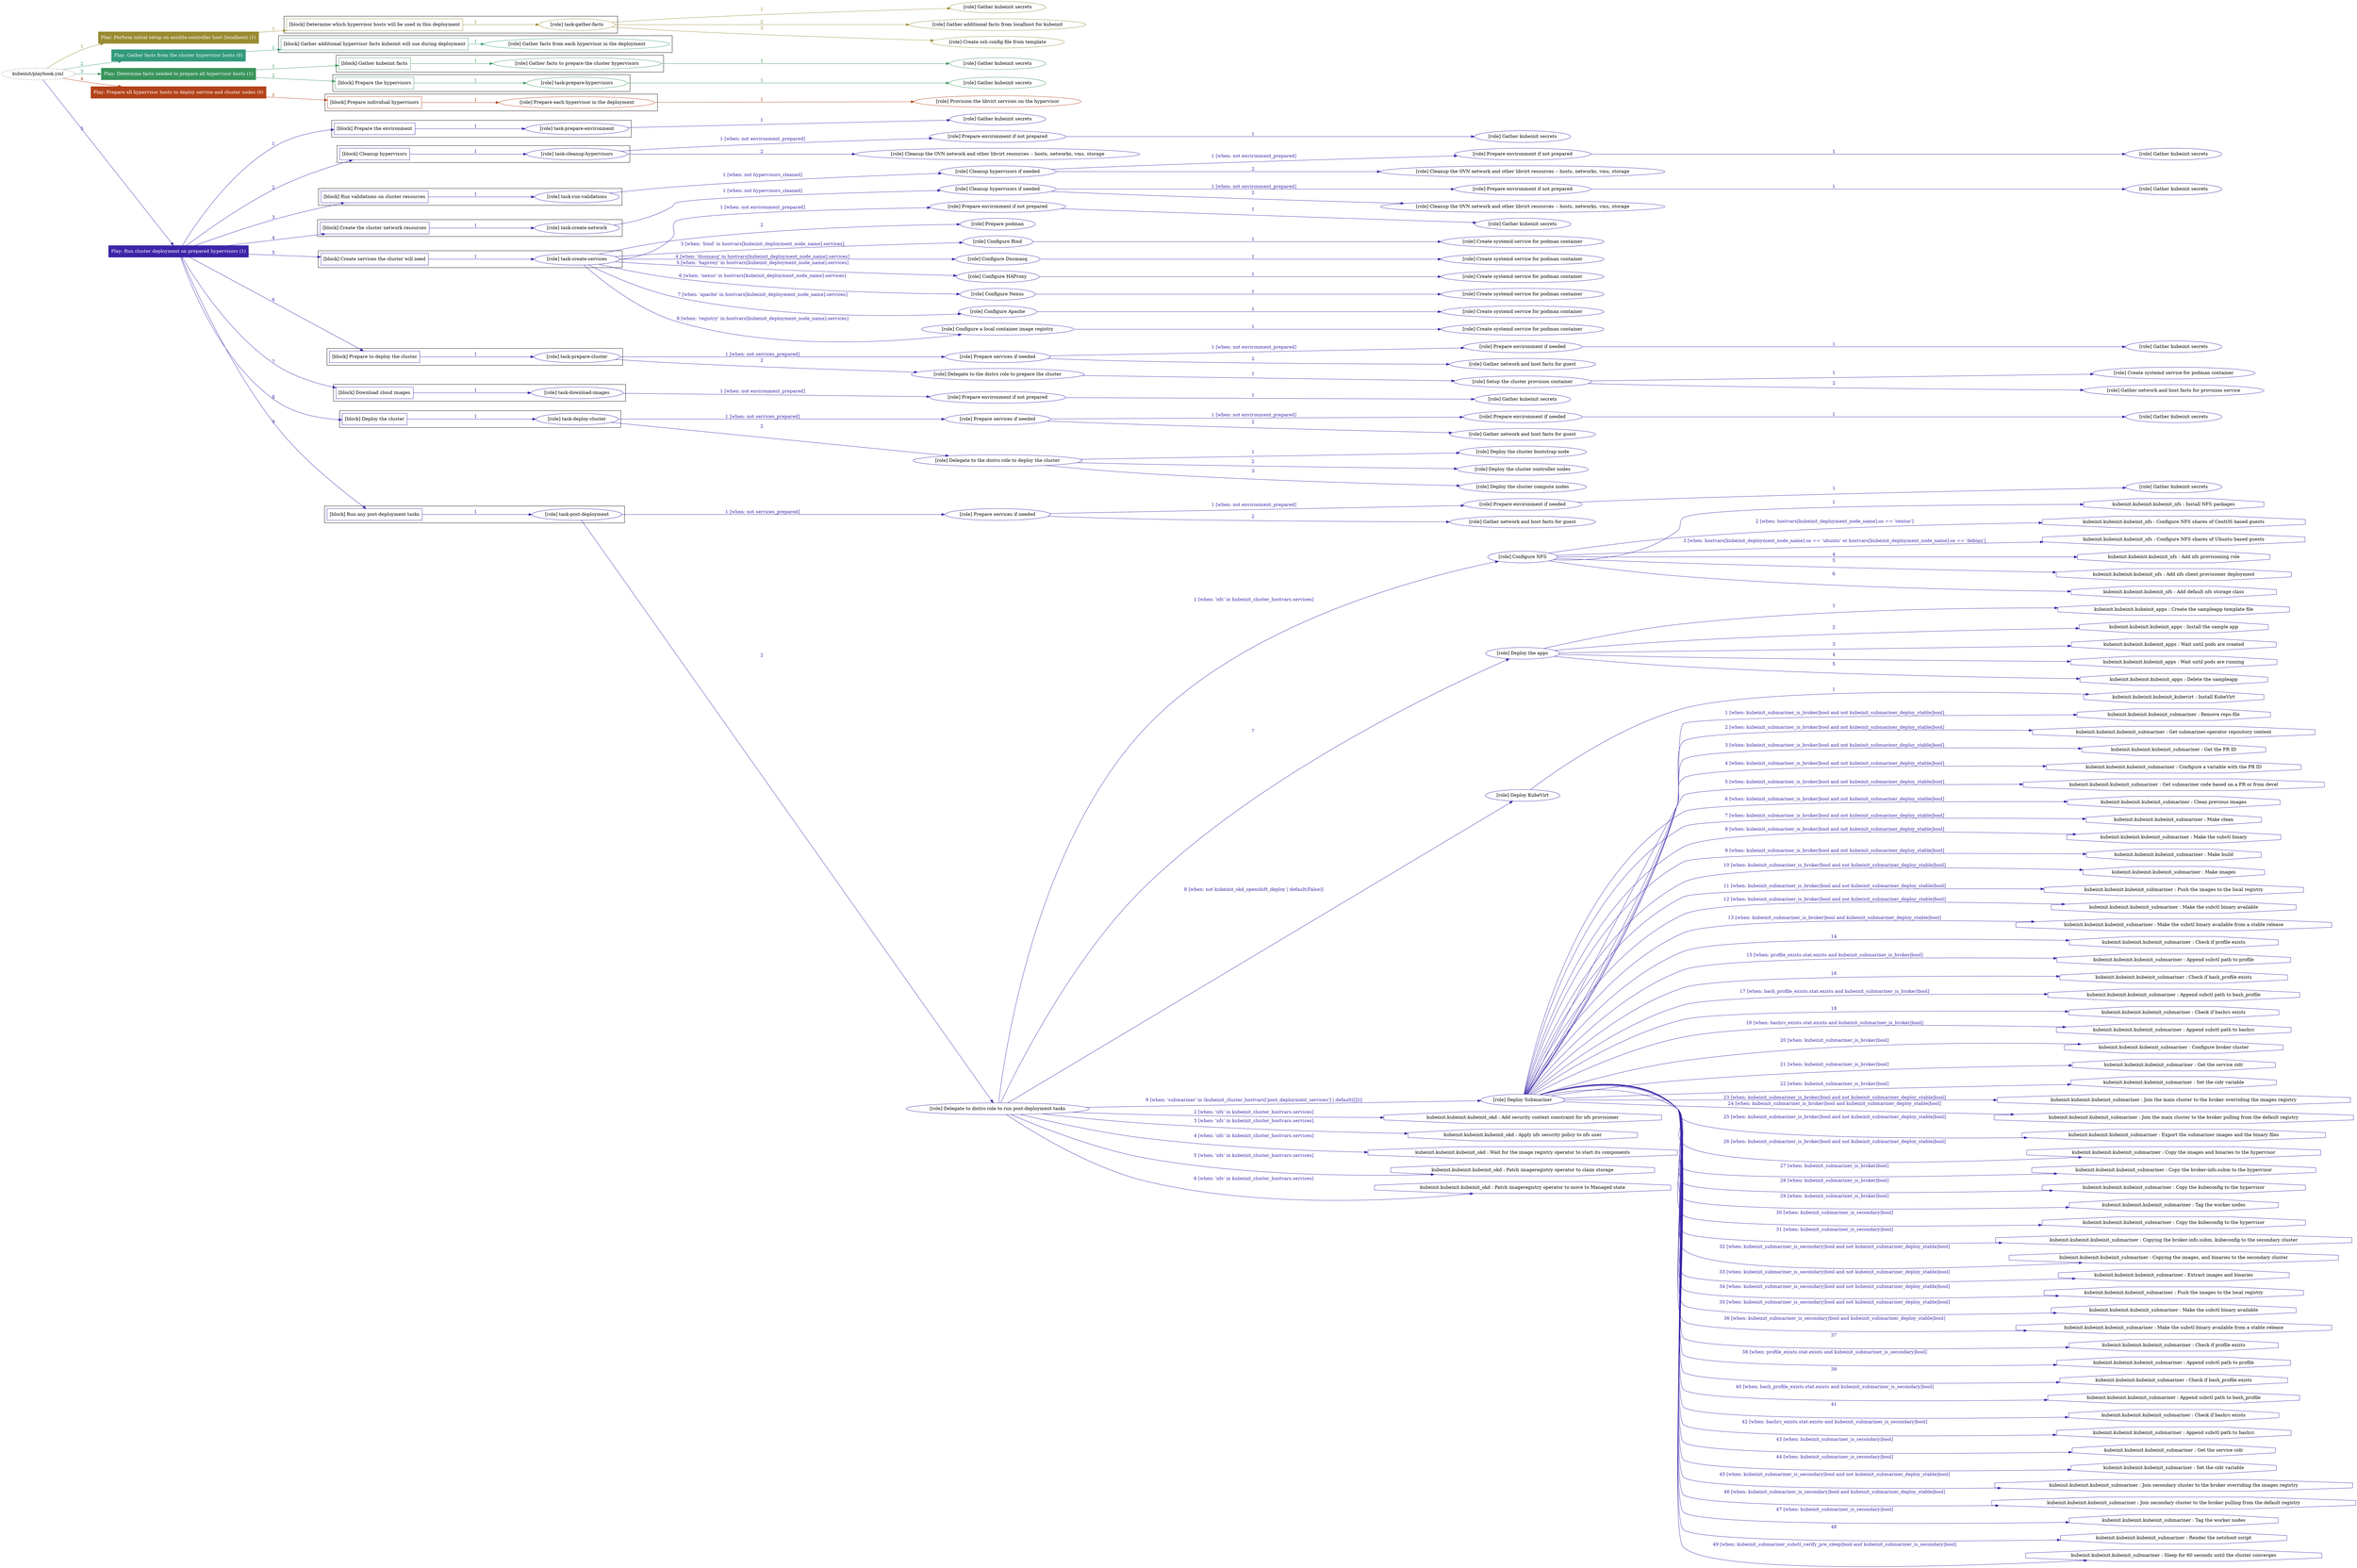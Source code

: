 digraph {
	graph [concentrate=true ordering=in rankdir=LR ratio=fill]
	edge [esep=5 sep=10]
	"kubeinit/playbook.yml" [URL="/home/runner/work/kubeinit/kubeinit/kubeinit/playbook.yml" id=playbook_2edcd61e style=dotted]
	play_4043c3b8 [label="Play: Perform initial setup on ansible-controller host (localhost) (1)" URL="/home/runner/work/kubeinit/kubeinit/kubeinit/playbook.yml" color="#9a8b32" fontcolor="#ffffff" id=play_4043c3b8 shape=box style=filled tooltip=localhost]
	"kubeinit/playbook.yml" -> play_4043c3b8 [label="1 " color="#9a8b32" fontcolor="#9a8b32" id=edge_88d6ed7b labeltooltip="1 " tooltip="1 "]
	subgraph "Gather kubeinit secrets" {
		role_8c6accef [label="[role] Gather kubeinit secrets" URL="/home/runner/.ansible/collections/ansible_collections/kubeinit/kubeinit/roles/kubeinit_prepare/tasks/build_hypervisors_group.yml" color="#9a8b32" id=role_8c6accef tooltip="Gather kubeinit secrets"]
	}
	subgraph "Gather additional facts from localhost for kubeinit" {
		role_f75add1f [label="[role] Gather additional facts from localhost for kubeinit" URL="/home/runner/.ansible/collections/ansible_collections/kubeinit/kubeinit/roles/kubeinit_prepare/tasks/build_hypervisors_group.yml" color="#9a8b32" id=role_f75add1f tooltip="Gather additional facts from localhost for kubeinit"]
	}
	subgraph "Create ssh config file from template" {
		role_9df7bca9 [label="[role] Create ssh config file from template" URL="/home/runner/.ansible/collections/ansible_collections/kubeinit/kubeinit/roles/kubeinit_prepare/tasks/build_hypervisors_group.yml" color="#9a8b32" id=role_9df7bca9 tooltip="Create ssh config file from template"]
	}
	subgraph "task-gather-facts" {
		role_322a0fb8 [label="[role] task-gather-facts" URL="/home/runner/work/kubeinit/kubeinit/kubeinit/playbook.yml" color="#9a8b32" id=role_322a0fb8 tooltip="task-gather-facts"]
		role_322a0fb8 -> role_8c6accef [label="1 " color="#9a8b32" fontcolor="#9a8b32" id=edge_928c52d7 labeltooltip="1 " tooltip="1 "]
		role_322a0fb8 -> role_f75add1f [label="2 " color="#9a8b32" fontcolor="#9a8b32" id=edge_3ae412e5 labeltooltip="2 " tooltip="2 "]
		role_322a0fb8 -> role_9df7bca9 [label="3 " color="#9a8b32" fontcolor="#9a8b32" id=edge_eca99e7b labeltooltip="3 " tooltip="3 "]
	}
	subgraph "Play: Perform initial setup on ansible-controller host (localhost) (1)" {
		play_4043c3b8 -> block_e7a988a6 [label=1 color="#9a8b32" fontcolor="#9a8b32" id=edge_3239713f labeltooltip=1 tooltip=1]
		subgraph cluster_block_e7a988a6 {
			block_e7a988a6 [label="[block] Determine which hypervisor hosts will be used in this deployment" URL="/home/runner/work/kubeinit/kubeinit/kubeinit/playbook.yml" color="#9a8b32" id=block_e7a988a6 labeltooltip="Determine which hypervisor hosts will be used in this deployment" shape=box tooltip="Determine which hypervisor hosts will be used in this deployment"]
			block_e7a988a6 -> role_322a0fb8 [label="1 " color="#9a8b32" fontcolor="#9a8b32" id=edge_12d93125 labeltooltip="1 " tooltip="1 "]
		}
	}
	play_b2e814bc [label="Play: Gather facts from the cluster hypervisor hosts (0)" URL="/home/runner/work/kubeinit/kubeinit/kubeinit/playbook.yml" color="#329a7b" fontcolor="#ffffff" id=play_b2e814bc shape=box style=filled tooltip="Play: Gather facts from the cluster hypervisor hosts (0)"]
	"kubeinit/playbook.yml" -> play_b2e814bc [label="2 " color="#329a7b" fontcolor="#329a7b" id=edge_64ebde60 labeltooltip="2 " tooltip="2 "]
	subgraph "Gather facts from each hypervisor in the deployment" {
		role_19aad1f2 [label="[role] Gather facts from each hypervisor in the deployment" URL="/home/runner/work/kubeinit/kubeinit/kubeinit/playbook.yml" color="#329a7b" id=role_19aad1f2 tooltip="Gather facts from each hypervisor in the deployment"]
	}
	subgraph "Play: Gather facts from the cluster hypervisor hosts (0)" {
		play_b2e814bc -> block_1e680e7f [label=1 color="#329a7b" fontcolor="#329a7b" id=edge_370bf7a6 labeltooltip=1 tooltip=1]
		subgraph cluster_block_1e680e7f {
			block_1e680e7f [label="[block] Gather additional hypervisor facts kubeinit will use during deployment" URL="/home/runner/work/kubeinit/kubeinit/kubeinit/playbook.yml" color="#329a7b" id=block_1e680e7f labeltooltip="Gather additional hypervisor facts kubeinit will use during deployment" shape=box tooltip="Gather additional hypervisor facts kubeinit will use during deployment"]
			block_1e680e7f -> role_19aad1f2 [label="1 " color="#329a7b" fontcolor="#329a7b" id=edge_47778638 labeltooltip="1 " tooltip="1 "]
		}
	}
	play_037a2cef [label="Play: Determine facts needed to prepare all hypervisor hosts (1)" URL="/home/runner/work/kubeinit/kubeinit/kubeinit/playbook.yml" color="#38945a" fontcolor="#ffffff" id=play_037a2cef shape=box style=filled tooltip=localhost]
	"kubeinit/playbook.yml" -> play_037a2cef [label="3 " color="#38945a" fontcolor="#38945a" id=edge_95a0a99e labeltooltip="3 " tooltip="3 "]
	subgraph "Gather kubeinit secrets" {
		role_91e6f4e1 [label="[role] Gather kubeinit secrets" URL="/home/runner/.ansible/collections/ansible_collections/kubeinit/kubeinit/roles/kubeinit_prepare/tasks/gather_kubeinit_facts.yml" color="#38945a" id=role_91e6f4e1 tooltip="Gather kubeinit secrets"]
	}
	subgraph "Gather facts to prepare the cluster hypervisors" {
		role_ba47814b [label="[role] Gather facts to prepare the cluster hypervisors" URL="/home/runner/work/kubeinit/kubeinit/kubeinit/playbook.yml" color="#38945a" id=role_ba47814b tooltip="Gather facts to prepare the cluster hypervisors"]
		role_ba47814b -> role_91e6f4e1 [label="1 " color="#38945a" fontcolor="#38945a" id=edge_59667f39 labeltooltip="1 " tooltip="1 "]
	}
	subgraph "Gather kubeinit secrets" {
		role_729191f6 [label="[role] Gather kubeinit secrets" URL="/home/runner/.ansible/collections/ansible_collections/kubeinit/kubeinit/roles/kubeinit_prepare/tasks/gather_kubeinit_facts.yml" color="#38945a" id=role_729191f6 tooltip="Gather kubeinit secrets"]
	}
	subgraph "task-prepare-hypervisors" {
		role_6a24d379 [label="[role] task-prepare-hypervisors" URL="/home/runner/work/kubeinit/kubeinit/kubeinit/playbook.yml" color="#38945a" id=role_6a24d379 tooltip="task-prepare-hypervisors"]
		role_6a24d379 -> role_729191f6 [label="1 " color="#38945a" fontcolor="#38945a" id=edge_f35ebfb8 labeltooltip="1 " tooltip="1 "]
	}
	subgraph "Play: Determine facts needed to prepare all hypervisor hosts (1)" {
		play_037a2cef -> block_0be473b8 [label=1 color="#38945a" fontcolor="#38945a" id=edge_017155b8 labeltooltip=1 tooltip=1]
		subgraph cluster_block_0be473b8 {
			block_0be473b8 [label="[block] Gather kubeinit facts" URL="/home/runner/work/kubeinit/kubeinit/kubeinit/playbook.yml" color="#38945a" id=block_0be473b8 labeltooltip="Gather kubeinit facts" shape=box tooltip="Gather kubeinit facts"]
			block_0be473b8 -> role_ba47814b [label="1 " color="#38945a" fontcolor="#38945a" id=edge_3d06d1f0 labeltooltip="1 " tooltip="1 "]
		}
		play_037a2cef -> block_2498f777 [label=2 color="#38945a" fontcolor="#38945a" id=edge_de344e77 labeltooltip=2 tooltip=2]
		subgraph cluster_block_2498f777 {
			block_2498f777 [label="[block] Prepare the hypervisors" URL="/home/runner/work/kubeinit/kubeinit/kubeinit/playbook.yml" color="#38945a" id=block_2498f777 labeltooltip="Prepare the hypervisors" shape=box tooltip="Prepare the hypervisors"]
			block_2498f777 -> role_6a24d379 [label="1 " color="#38945a" fontcolor="#38945a" id=edge_5af8106d labeltooltip="1 " tooltip="1 "]
		}
	}
	play_566a8c56 [label="Play: Prepare all hypervisor hosts to deploy service and cluster nodes (0)" URL="/home/runner/work/kubeinit/kubeinit/kubeinit/playbook.yml" color="#b34219" fontcolor="#ffffff" id=play_566a8c56 shape=box style=filled tooltip="Play: Prepare all hypervisor hosts to deploy service and cluster nodes (0)"]
	"kubeinit/playbook.yml" -> play_566a8c56 [label="4 " color="#b34219" fontcolor="#b34219" id=edge_79e9f6a4 labeltooltip="4 " tooltip="4 "]
	subgraph "Provision the libvirt services on the hypervisor" {
		role_e766779d [label="[role] Provision the libvirt services on the hypervisor" URL="/home/runner/.ansible/collections/ansible_collections/kubeinit/kubeinit/roles/kubeinit_prepare/tasks/prepare_hypervisor.yml" color="#b34219" id=role_e766779d tooltip="Provision the libvirt services on the hypervisor"]
	}
	subgraph "Prepare each hypervisor in the deployment" {
		role_8dd78b54 [label="[role] Prepare each hypervisor in the deployment" URL="/home/runner/work/kubeinit/kubeinit/kubeinit/playbook.yml" color="#b34219" id=role_8dd78b54 tooltip="Prepare each hypervisor in the deployment"]
		role_8dd78b54 -> role_e766779d [label="1 " color="#b34219" fontcolor="#b34219" id=edge_84727c01 labeltooltip="1 " tooltip="1 "]
	}
	subgraph "Play: Prepare all hypervisor hosts to deploy service and cluster nodes (0)" {
		play_566a8c56 -> block_0b587a26 [label=1 color="#b34219" fontcolor="#b34219" id=edge_e7d1fbf3 labeltooltip=1 tooltip=1]
		subgraph cluster_block_0b587a26 {
			block_0b587a26 [label="[block] Prepare individual hypervisors" URL="/home/runner/work/kubeinit/kubeinit/kubeinit/playbook.yml" color="#b34219" id=block_0b587a26 labeltooltip="Prepare individual hypervisors" shape=box tooltip="Prepare individual hypervisors"]
			block_0b587a26 -> role_8dd78b54 [label="1 " color="#b34219" fontcolor="#b34219" id=edge_c80459de labeltooltip="1 " tooltip="1 "]
		}
	}
	play_3f43c0b6 [label="Play: Run cluster deployment on prepared hypervisors (1)" URL="/home/runner/work/kubeinit/kubeinit/kubeinit/playbook.yml" color="#3c24a8" fontcolor="#ffffff" id=play_3f43c0b6 shape=box style=filled tooltip=localhost]
	"kubeinit/playbook.yml" -> play_3f43c0b6 [label="5 " color="#3c24a8" fontcolor="#3c24a8" id=edge_2468c642 labeltooltip="5 " tooltip="5 "]
	subgraph "Gather kubeinit secrets" {
		role_f2254494 [label="[role] Gather kubeinit secrets" URL="/home/runner/.ansible/collections/ansible_collections/kubeinit/kubeinit/roles/kubeinit_prepare/tasks/gather_kubeinit_facts.yml" color="#3c24a8" id=role_f2254494 tooltip="Gather kubeinit secrets"]
	}
	subgraph "task-prepare-environment" {
		role_080efc48 [label="[role] task-prepare-environment" URL="/home/runner/work/kubeinit/kubeinit/kubeinit/playbook.yml" color="#3c24a8" id=role_080efc48 tooltip="task-prepare-environment"]
		role_080efc48 -> role_f2254494 [label="1 " color="#3c24a8" fontcolor="#3c24a8" id=edge_0c13abef labeltooltip="1 " tooltip="1 "]
	}
	subgraph "Gather kubeinit secrets" {
		role_c9ac71e0 [label="[role] Gather kubeinit secrets" URL="/home/runner/.ansible/collections/ansible_collections/kubeinit/kubeinit/roles/kubeinit_prepare/tasks/gather_kubeinit_facts.yml" color="#3c24a8" id=role_c9ac71e0 tooltip="Gather kubeinit secrets"]
	}
	subgraph "Prepare environment if not prepared" {
		role_c313c243 [label="[role] Prepare environment if not prepared" URL="/home/runner/.ansible/collections/ansible_collections/kubeinit/kubeinit/roles/kubeinit_prepare/tasks/cleanup_hypervisors.yml" color="#3c24a8" id=role_c313c243 tooltip="Prepare environment if not prepared"]
		role_c313c243 -> role_c9ac71e0 [label="1 " color="#3c24a8" fontcolor="#3c24a8" id=edge_180bede4 labeltooltip="1 " tooltip="1 "]
	}
	subgraph "Cleanup the OVN network and other libvirt resources -- hosts, networks, vms, storage" {
		role_085ab933 [label="[role] Cleanup the OVN network and other libvirt resources -- hosts, networks, vms, storage" URL="/home/runner/.ansible/collections/ansible_collections/kubeinit/kubeinit/roles/kubeinit_prepare/tasks/cleanup_hypervisors.yml" color="#3c24a8" id=role_085ab933 tooltip="Cleanup the OVN network and other libvirt resources -- hosts, networks, vms, storage"]
	}
	subgraph "task-cleanup-hypervisors" {
		role_0ce3fbd0 [label="[role] task-cleanup-hypervisors" URL="/home/runner/work/kubeinit/kubeinit/kubeinit/playbook.yml" color="#3c24a8" id=role_0ce3fbd0 tooltip="task-cleanup-hypervisors"]
		role_0ce3fbd0 -> role_c313c243 [label="1 [when: not environment_prepared]" color="#3c24a8" fontcolor="#3c24a8" id=edge_9fe9f727 labeltooltip="1 [when: not environment_prepared]" tooltip="1 [when: not environment_prepared]"]
		role_0ce3fbd0 -> role_085ab933 [label="2 " color="#3c24a8" fontcolor="#3c24a8" id=edge_a209b823 labeltooltip="2 " tooltip="2 "]
	}
	subgraph "Gather kubeinit secrets" {
		role_9b97f105 [label="[role] Gather kubeinit secrets" URL="/home/runner/.ansible/collections/ansible_collections/kubeinit/kubeinit/roles/kubeinit_prepare/tasks/gather_kubeinit_facts.yml" color="#3c24a8" id=role_9b97f105 tooltip="Gather kubeinit secrets"]
	}
	subgraph "Prepare environment if not prepared" {
		role_78c946fb [label="[role] Prepare environment if not prepared" URL="/home/runner/.ansible/collections/ansible_collections/kubeinit/kubeinit/roles/kubeinit_prepare/tasks/cleanup_hypervisors.yml" color="#3c24a8" id=role_78c946fb tooltip="Prepare environment if not prepared"]
		role_78c946fb -> role_9b97f105 [label="1 " color="#3c24a8" fontcolor="#3c24a8" id=edge_1a8fd10e labeltooltip="1 " tooltip="1 "]
	}
	subgraph "Cleanup the OVN network and other libvirt resources -- hosts, networks, vms, storage" {
		role_b4730e2d [label="[role] Cleanup the OVN network and other libvirt resources -- hosts, networks, vms, storage" URL="/home/runner/.ansible/collections/ansible_collections/kubeinit/kubeinit/roles/kubeinit_prepare/tasks/cleanup_hypervisors.yml" color="#3c24a8" id=role_b4730e2d tooltip="Cleanup the OVN network and other libvirt resources -- hosts, networks, vms, storage"]
	}
	subgraph "Cleanup hypervisors if needed" {
		role_14704070 [label="[role] Cleanup hypervisors if needed" URL="/home/runner/.ansible/collections/ansible_collections/kubeinit/kubeinit/roles/kubeinit_validations/tasks/main.yml" color="#3c24a8" id=role_14704070 tooltip="Cleanup hypervisors if needed"]
		role_14704070 -> role_78c946fb [label="1 [when: not environment_prepared]" color="#3c24a8" fontcolor="#3c24a8" id=edge_5c167467 labeltooltip="1 [when: not environment_prepared]" tooltip="1 [when: not environment_prepared]"]
		role_14704070 -> role_b4730e2d [label="2 " color="#3c24a8" fontcolor="#3c24a8" id=edge_eec083e2 labeltooltip="2 " tooltip="2 "]
	}
	subgraph "task-run-validations" {
		role_0afef203 [label="[role] task-run-validations" URL="/home/runner/work/kubeinit/kubeinit/kubeinit/playbook.yml" color="#3c24a8" id=role_0afef203 tooltip="task-run-validations"]
		role_0afef203 -> role_14704070 [label="1 [when: not hypervisors_cleaned]" color="#3c24a8" fontcolor="#3c24a8" id=edge_be430752 labeltooltip="1 [when: not hypervisors_cleaned]" tooltip="1 [when: not hypervisors_cleaned]"]
	}
	subgraph "Gather kubeinit secrets" {
		role_09103ed1 [label="[role] Gather kubeinit secrets" URL="/home/runner/.ansible/collections/ansible_collections/kubeinit/kubeinit/roles/kubeinit_prepare/tasks/gather_kubeinit_facts.yml" color="#3c24a8" id=role_09103ed1 tooltip="Gather kubeinit secrets"]
	}
	subgraph "Prepare environment if not prepared" {
		role_d43a0942 [label="[role] Prepare environment if not prepared" URL="/home/runner/.ansible/collections/ansible_collections/kubeinit/kubeinit/roles/kubeinit_prepare/tasks/cleanup_hypervisors.yml" color="#3c24a8" id=role_d43a0942 tooltip="Prepare environment if not prepared"]
		role_d43a0942 -> role_09103ed1 [label="1 " color="#3c24a8" fontcolor="#3c24a8" id=edge_c849a62b labeltooltip="1 " tooltip="1 "]
	}
	subgraph "Cleanup the OVN network and other libvirt resources -- hosts, networks, vms, storage" {
		role_3014355b [label="[role] Cleanup the OVN network and other libvirt resources -- hosts, networks, vms, storage" URL="/home/runner/.ansible/collections/ansible_collections/kubeinit/kubeinit/roles/kubeinit_prepare/tasks/cleanup_hypervisors.yml" color="#3c24a8" id=role_3014355b tooltip="Cleanup the OVN network and other libvirt resources -- hosts, networks, vms, storage"]
	}
	subgraph "Cleanup hypervisors if needed" {
		role_298818ad [label="[role] Cleanup hypervisors if needed" URL="/home/runner/.ansible/collections/ansible_collections/kubeinit/kubeinit/roles/kubeinit_libvirt/tasks/create_network.yml" color="#3c24a8" id=role_298818ad tooltip="Cleanup hypervisors if needed"]
		role_298818ad -> role_d43a0942 [label="1 [when: not environment_prepared]" color="#3c24a8" fontcolor="#3c24a8" id=edge_d67df8a8 labeltooltip="1 [when: not environment_prepared]" tooltip="1 [when: not environment_prepared]"]
		role_298818ad -> role_3014355b [label="2 " color="#3c24a8" fontcolor="#3c24a8" id=edge_f329845d labeltooltip="2 " tooltip="2 "]
	}
	subgraph "task-create-network" {
		role_33bcc4b5 [label="[role] task-create-network" URL="/home/runner/work/kubeinit/kubeinit/kubeinit/playbook.yml" color="#3c24a8" id=role_33bcc4b5 tooltip="task-create-network"]
		role_33bcc4b5 -> role_298818ad [label="1 [when: not hypervisors_cleaned]" color="#3c24a8" fontcolor="#3c24a8" id=edge_5467b23f labeltooltip="1 [when: not hypervisors_cleaned]" tooltip="1 [when: not hypervisors_cleaned]"]
	}
	subgraph "Gather kubeinit secrets" {
		role_c258e71a [label="[role] Gather kubeinit secrets" URL="/home/runner/.ansible/collections/ansible_collections/kubeinit/kubeinit/roles/kubeinit_prepare/tasks/gather_kubeinit_facts.yml" color="#3c24a8" id=role_c258e71a tooltip="Gather kubeinit secrets"]
	}
	subgraph "Prepare environment if not prepared" {
		role_f016b73f [label="[role] Prepare environment if not prepared" URL="/home/runner/.ansible/collections/ansible_collections/kubeinit/kubeinit/roles/kubeinit_services/tasks/main.yml" color="#3c24a8" id=role_f016b73f tooltip="Prepare environment if not prepared"]
		role_f016b73f -> role_c258e71a [label="1 " color="#3c24a8" fontcolor="#3c24a8" id=edge_0fa6fb1a labeltooltip="1 " tooltip="1 "]
	}
	subgraph "Prepare podman" {
		role_1ff08581 [label="[role] Prepare podman" URL="/home/runner/.ansible/collections/ansible_collections/kubeinit/kubeinit/roles/kubeinit_services/tasks/00_create_service_pod.yml" color="#3c24a8" id=role_1ff08581 tooltip="Prepare podman"]
	}
	subgraph "Create systemd service for podman container" {
		role_5296b120 [label="[role] Create systemd service for podman container" URL="/home/runner/.ansible/collections/ansible_collections/kubeinit/kubeinit/roles/kubeinit_bind/tasks/main.yml" color="#3c24a8" id=role_5296b120 tooltip="Create systemd service for podman container"]
	}
	subgraph "Configure Bind" {
		role_af96a22b [label="[role] Configure Bind" URL="/home/runner/.ansible/collections/ansible_collections/kubeinit/kubeinit/roles/kubeinit_services/tasks/start_services_containers.yml" color="#3c24a8" id=role_af96a22b tooltip="Configure Bind"]
		role_af96a22b -> role_5296b120 [label="1 " color="#3c24a8" fontcolor="#3c24a8" id=edge_774242c8 labeltooltip="1 " tooltip="1 "]
	}
	subgraph "Create systemd service for podman container" {
		role_55781610 [label="[role] Create systemd service for podman container" URL="/home/runner/.ansible/collections/ansible_collections/kubeinit/kubeinit/roles/kubeinit_dnsmasq/tasks/main.yml" color="#3c24a8" id=role_55781610 tooltip="Create systemd service for podman container"]
	}
	subgraph "Configure Dnsmasq" {
		role_df61c069 [label="[role] Configure Dnsmasq" URL="/home/runner/.ansible/collections/ansible_collections/kubeinit/kubeinit/roles/kubeinit_services/tasks/start_services_containers.yml" color="#3c24a8" id=role_df61c069 tooltip="Configure Dnsmasq"]
		role_df61c069 -> role_55781610 [label="1 " color="#3c24a8" fontcolor="#3c24a8" id=edge_50d015c8 labeltooltip="1 " tooltip="1 "]
	}
	subgraph "Create systemd service for podman container" {
		role_6ae00a9f [label="[role] Create systemd service for podman container" URL="/home/runner/.ansible/collections/ansible_collections/kubeinit/kubeinit/roles/kubeinit_haproxy/tasks/main.yml" color="#3c24a8" id=role_6ae00a9f tooltip="Create systemd service for podman container"]
	}
	subgraph "Configure HAProxy" {
		role_e665ed1b [label="[role] Configure HAProxy" URL="/home/runner/.ansible/collections/ansible_collections/kubeinit/kubeinit/roles/kubeinit_services/tasks/start_services_containers.yml" color="#3c24a8" id=role_e665ed1b tooltip="Configure HAProxy"]
		role_e665ed1b -> role_6ae00a9f [label="1 " color="#3c24a8" fontcolor="#3c24a8" id=edge_7fa8d666 labeltooltip="1 " tooltip="1 "]
	}
	subgraph "Create systemd service for podman container" {
		role_711a0780 [label="[role] Create systemd service for podman container" URL="/home/runner/.ansible/collections/ansible_collections/kubeinit/kubeinit/roles/kubeinit_nexus/tasks/main.yml" color="#3c24a8" id=role_711a0780 tooltip="Create systemd service for podman container"]
	}
	subgraph "Configure Nexus" {
		role_749c8a4f [label="[role] Configure Nexus" URL="/home/runner/.ansible/collections/ansible_collections/kubeinit/kubeinit/roles/kubeinit_services/tasks/start_services_containers.yml" color="#3c24a8" id=role_749c8a4f tooltip="Configure Nexus"]
		role_749c8a4f -> role_711a0780 [label="1 " color="#3c24a8" fontcolor="#3c24a8" id=edge_0b768bee labeltooltip="1 " tooltip="1 "]
	}
	subgraph "Create systemd service for podman container" {
		role_a2f514a0 [label="[role] Create systemd service for podman container" URL="/home/runner/.ansible/collections/ansible_collections/kubeinit/kubeinit/roles/kubeinit_apache/tasks/main.yml" color="#3c24a8" id=role_a2f514a0 tooltip="Create systemd service for podman container"]
	}
	subgraph "Configure Apache" {
		role_f1d187db [label="[role] Configure Apache" URL="/home/runner/.ansible/collections/ansible_collections/kubeinit/kubeinit/roles/kubeinit_services/tasks/start_services_containers.yml" color="#3c24a8" id=role_f1d187db tooltip="Configure Apache"]
		role_f1d187db -> role_a2f514a0 [label="1 " color="#3c24a8" fontcolor="#3c24a8" id=edge_c23c5294 labeltooltip="1 " tooltip="1 "]
	}
	subgraph "Create systemd service for podman container" {
		role_7db53f69 [label="[role] Create systemd service for podman container" URL="/home/runner/.ansible/collections/ansible_collections/kubeinit/kubeinit/roles/kubeinit_registry/tasks/main.yml" color="#3c24a8" id=role_7db53f69 tooltip="Create systemd service for podman container"]
	}
	subgraph "Configure a local container image registry" {
		role_9fd569de [label="[role] Configure a local container image registry" URL="/home/runner/.ansible/collections/ansible_collections/kubeinit/kubeinit/roles/kubeinit_services/tasks/start_services_containers.yml" color="#3c24a8" id=role_9fd569de tooltip="Configure a local container image registry"]
		role_9fd569de -> role_7db53f69 [label="1 " color="#3c24a8" fontcolor="#3c24a8" id=edge_8402701d labeltooltip="1 " tooltip="1 "]
	}
	subgraph "task-create-services" {
		role_3a8d76f0 [label="[role] task-create-services" URL="/home/runner/work/kubeinit/kubeinit/kubeinit/playbook.yml" color="#3c24a8" id=role_3a8d76f0 tooltip="task-create-services"]
		role_3a8d76f0 -> role_f016b73f [label="1 [when: not environment_prepared]" color="#3c24a8" fontcolor="#3c24a8" id=edge_451ed1ec labeltooltip="1 [when: not environment_prepared]" tooltip="1 [when: not environment_prepared]"]
		role_3a8d76f0 -> role_1ff08581 [label="2 " color="#3c24a8" fontcolor="#3c24a8" id=edge_bc56e344 labeltooltip="2 " tooltip="2 "]
		role_3a8d76f0 -> role_af96a22b [label="3 [when: 'bind' in hostvars[kubeinit_deployment_node_name].services]" color="#3c24a8" fontcolor="#3c24a8" id=edge_62288875 labeltooltip="3 [when: 'bind' in hostvars[kubeinit_deployment_node_name].services]" tooltip="3 [when: 'bind' in hostvars[kubeinit_deployment_node_name].services]"]
		role_3a8d76f0 -> role_df61c069 [label="4 [when: 'dnsmasq' in hostvars[kubeinit_deployment_node_name].services]" color="#3c24a8" fontcolor="#3c24a8" id=edge_e8ecaae2 labeltooltip="4 [when: 'dnsmasq' in hostvars[kubeinit_deployment_node_name].services]" tooltip="4 [when: 'dnsmasq' in hostvars[kubeinit_deployment_node_name].services]"]
		role_3a8d76f0 -> role_e665ed1b [label="5 [when: 'haproxy' in hostvars[kubeinit_deployment_node_name].services]" color="#3c24a8" fontcolor="#3c24a8" id=edge_e30de56f labeltooltip="5 [when: 'haproxy' in hostvars[kubeinit_deployment_node_name].services]" tooltip="5 [when: 'haproxy' in hostvars[kubeinit_deployment_node_name].services]"]
		role_3a8d76f0 -> role_749c8a4f [label="6 [when: 'nexus' in hostvars[kubeinit_deployment_node_name].services]" color="#3c24a8" fontcolor="#3c24a8" id=edge_6d6432b6 labeltooltip="6 [when: 'nexus' in hostvars[kubeinit_deployment_node_name].services]" tooltip="6 [when: 'nexus' in hostvars[kubeinit_deployment_node_name].services]"]
		role_3a8d76f0 -> role_f1d187db [label="7 [when: 'apache' in hostvars[kubeinit_deployment_node_name].services]" color="#3c24a8" fontcolor="#3c24a8" id=edge_f95dc63b labeltooltip="7 [when: 'apache' in hostvars[kubeinit_deployment_node_name].services]" tooltip="7 [when: 'apache' in hostvars[kubeinit_deployment_node_name].services]"]
		role_3a8d76f0 -> role_9fd569de [label="8 [when: 'registry' in hostvars[kubeinit_deployment_node_name].services]" color="#3c24a8" fontcolor="#3c24a8" id=edge_26558c8e labeltooltip="8 [when: 'registry' in hostvars[kubeinit_deployment_node_name].services]" tooltip="8 [when: 'registry' in hostvars[kubeinit_deployment_node_name].services]"]
	}
	subgraph "Gather kubeinit secrets" {
		role_a628cd50 [label="[role] Gather kubeinit secrets" URL="/home/runner/.ansible/collections/ansible_collections/kubeinit/kubeinit/roles/kubeinit_prepare/tasks/gather_kubeinit_facts.yml" color="#3c24a8" id=role_a628cd50 tooltip="Gather kubeinit secrets"]
	}
	subgraph "Prepare environment if needed" {
		role_6e360549 [label="[role] Prepare environment if needed" URL="/home/runner/.ansible/collections/ansible_collections/kubeinit/kubeinit/roles/kubeinit_services/tasks/prepare_services.yml" color="#3c24a8" id=role_6e360549 tooltip="Prepare environment if needed"]
		role_6e360549 -> role_a628cd50 [label="1 " color="#3c24a8" fontcolor="#3c24a8" id=edge_28c3a373 labeltooltip="1 " tooltip="1 "]
	}
	subgraph "Gather network and host facts for guest" {
		role_9be32281 [label="[role] Gather network and host facts for guest" URL="/home/runner/.ansible/collections/ansible_collections/kubeinit/kubeinit/roles/kubeinit_services/tasks/prepare_services.yml" color="#3c24a8" id=role_9be32281 tooltip="Gather network and host facts for guest"]
	}
	subgraph "Prepare services if needed" {
		role_d43fa83a [label="[role] Prepare services if needed" URL="/home/runner/.ansible/collections/ansible_collections/kubeinit/kubeinit/roles/kubeinit_prepare/tasks/prepare_cluster.yml" color="#3c24a8" id=role_d43fa83a tooltip="Prepare services if needed"]
		role_d43fa83a -> role_6e360549 [label="1 [when: not environment_prepared]" color="#3c24a8" fontcolor="#3c24a8" id=edge_665823ed labeltooltip="1 [when: not environment_prepared]" tooltip="1 [when: not environment_prepared]"]
		role_d43fa83a -> role_9be32281 [label="2 " color="#3c24a8" fontcolor="#3c24a8" id=edge_9f3c1d20 labeltooltip="2 " tooltip="2 "]
	}
	subgraph "Create systemd service for podman container" {
		role_8a7219a3 [label="[role] Create systemd service for podman container" URL="/home/runner/.ansible/collections/ansible_collections/kubeinit/kubeinit/roles/kubeinit_services/tasks/create_provision_container.yml" color="#3c24a8" id=role_8a7219a3 tooltip="Create systemd service for podman container"]
	}
	subgraph "Gather network and host facts for provision service" {
		role_0e30d267 [label="[role] Gather network and host facts for provision service" URL="/home/runner/.ansible/collections/ansible_collections/kubeinit/kubeinit/roles/kubeinit_services/tasks/create_provision_container.yml" color="#3c24a8" id=role_0e30d267 tooltip="Gather network and host facts for provision service"]
	}
	subgraph "Setup the cluster provision container" {
		role_bb927c85 [label="[role] Setup the cluster provision container" URL="/home/runner/.ansible/collections/ansible_collections/kubeinit/kubeinit/roles/kubeinit_okd/tasks/prepare_cluster.yml" color="#3c24a8" id=role_bb927c85 tooltip="Setup the cluster provision container"]
		role_bb927c85 -> role_8a7219a3 [label="1 " color="#3c24a8" fontcolor="#3c24a8" id=edge_9f900deb labeltooltip="1 " tooltip="1 "]
		role_bb927c85 -> role_0e30d267 [label="2 " color="#3c24a8" fontcolor="#3c24a8" id=edge_860b0bb5 labeltooltip="2 " tooltip="2 "]
	}
	subgraph "Delegate to the distro role to prepare the cluster" {
		role_a3c7135b [label="[role] Delegate to the distro role to prepare the cluster" URL="/home/runner/.ansible/collections/ansible_collections/kubeinit/kubeinit/roles/kubeinit_prepare/tasks/prepare_cluster.yml" color="#3c24a8" id=role_a3c7135b tooltip="Delegate to the distro role to prepare the cluster"]
		role_a3c7135b -> role_bb927c85 [label="1 " color="#3c24a8" fontcolor="#3c24a8" id=edge_0609ec47 labeltooltip="1 " tooltip="1 "]
	}
	subgraph "task-prepare-cluster" {
		role_e38f333a [label="[role] task-prepare-cluster" URL="/home/runner/work/kubeinit/kubeinit/kubeinit/playbook.yml" color="#3c24a8" id=role_e38f333a tooltip="task-prepare-cluster"]
		role_e38f333a -> role_d43fa83a [label="1 [when: not services_prepared]" color="#3c24a8" fontcolor="#3c24a8" id=edge_d09494e0 labeltooltip="1 [when: not services_prepared]" tooltip="1 [when: not services_prepared]"]
		role_e38f333a -> role_a3c7135b [label="2 " color="#3c24a8" fontcolor="#3c24a8" id=edge_d06340cf labeltooltip="2 " tooltip="2 "]
	}
	subgraph "Gather kubeinit secrets" {
		role_0c0c26f8 [label="[role] Gather kubeinit secrets" URL="/home/runner/.ansible/collections/ansible_collections/kubeinit/kubeinit/roles/kubeinit_prepare/tasks/gather_kubeinit_facts.yml" color="#3c24a8" id=role_0c0c26f8 tooltip="Gather kubeinit secrets"]
	}
	subgraph "Prepare environment if not prepared" {
		role_e2717715 [label="[role] Prepare environment if not prepared" URL="/home/runner/.ansible/collections/ansible_collections/kubeinit/kubeinit/roles/kubeinit_libvirt/tasks/download_cloud_images.yml" color="#3c24a8" id=role_e2717715 tooltip="Prepare environment if not prepared"]
		role_e2717715 -> role_0c0c26f8 [label="1 " color="#3c24a8" fontcolor="#3c24a8" id=edge_fcb12bb1 labeltooltip="1 " tooltip="1 "]
	}
	subgraph "task-download-images" {
		role_7a6bddff [label="[role] task-download-images" URL="/home/runner/work/kubeinit/kubeinit/kubeinit/playbook.yml" color="#3c24a8" id=role_7a6bddff tooltip="task-download-images"]
		role_7a6bddff -> role_e2717715 [label="1 [when: not environment_prepared]" color="#3c24a8" fontcolor="#3c24a8" id=edge_99a19c38 labeltooltip="1 [when: not environment_prepared]" tooltip="1 [when: not environment_prepared]"]
	}
	subgraph "Gather kubeinit secrets" {
		role_259f3c9e [label="[role] Gather kubeinit secrets" URL="/home/runner/.ansible/collections/ansible_collections/kubeinit/kubeinit/roles/kubeinit_prepare/tasks/gather_kubeinit_facts.yml" color="#3c24a8" id=role_259f3c9e tooltip="Gather kubeinit secrets"]
	}
	subgraph "Prepare environment if needed" {
		role_aba39644 [label="[role] Prepare environment if needed" URL="/home/runner/.ansible/collections/ansible_collections/kubeinit/kubeinit/roles/kubeinit_services/tasks/prepare_services.yml" color="#3c24a8" id=role_aba39644 tooltip="Prepare environment if needed"]
		role_aba39644 -> role_259f3c9e [label="1 " color="#3c24a8" fontcolor="#3c24a8" id=edge_1b0bb513 labeltooltip="1 " tooltip="1 "]
	}
	subgraph "Gather network and host facts for guest" {
		role_e48e291f [label="[role] Gather network and host facts for guest" URL="/home/runner/.ansible/collections/ansible_collections/kubeinit/kubeinit/roles/kubeinit_services/tasks/prepare_services.yml" color="#3c24a8" id=role_e48e291f tooltip="Gather network and host facts for guest"]
	}
	subgraph "Prepare services if needed" {
		role_8242402e [label="[role] Prepare services if needed" URL="/home/runner/.ansible/collections/ansible_collections/kubeinit/kubeinit/roles/kubeinit_prepare/tasks/deploy_cluster.yml" color="#3c24a8" id=role_8242402e tooltip="Prepare services if needed"]
		role_8242402e -> role_aba39644 [label="1 [when: not environment_prepared]" color="#3c24a8" fontcolor="#3c24a8" id=edge_7376babb labeltooltip="1 [when: not environment_prepared]" tooltip="1 [when: not environment_prepared]"]
		role_8242402e -> role_e48e291f [label="2 " color="#3c24a8" fontcolor="#3c24a8" id=edge_244732a9 labeltooltip="2 " tooltip="2 "]
	}
	subgraph "Deploy the cluster bootstrap node" {
		role_535eb9a5 [label="[role] Deploy the cluster bootstrap node" URL="/home/runner/.ansible/collections/ansible_collections/kubeinit/kubeinit/roles/kubeinit_okd/tasks/main.yml" color="#3c24a8" id=role_535eb9a5 tooltip="Deploy the cluster bootstrap node"]
	}
	subgraph "Deploy the cluster controller nodes" {
		role_ca327b7d [label="[role] Deploy the cluster controller nodes" URL="/home/runner/.ansible/collections/ansible_collections/kubeinit/kubeinit/roles/kubeinit_okd/tasks/main.yml" color="#3c24a8" id=role_ca327b7d tooltip="Deploy the cluster controller nodes"]
	}
	subgraph "Deploy the cluster compute nodes" {
		role_7945176f [label="[role] Deploy the cluster compute nodes" URL="/home/runner/.ansible/collections/ansible_collections/kubeinit/kubeinit/roles/kubeinit_okd/tasks/main.yml" color="#3c24a8" id=role_7945176f tooltip="Deploy the cluster compute nodes"]
	}
	subgraph "Delegate to the distro role to deploy the cluster" {
		role_d2a4b659 [label="[role] Delegate to the distro role to deploy the cluster" URL="/home/runner/.ansible/collections/ansible_collections/kubeinit/kubeinit/roles/kubeinit_prepare/tasks/deploy_cluster.yml" color="#3c24a8" id=role_d2a4b659 tooltip="Delegate to the distro role to deploy the cluster"]
		role_d2a4b659 -> role_535eb9a5 [label="1 " color="#3c24a8" fontcolor="#3c24a8" id=edge_f6e427b1 labeltooltip="1 " tooltip="1 "]
		role_d2a4b659 -> role_ca327b7d [label="2 " color="#3c24a8" fontcolor="#3c24a8" id=edge_373d6d0b labeltooltip="2 " tooltip="2 "]
		role_d2a4b659 -> role_7945176f [label="3 " color="#3c24a8" fontcolor="#3c24a8" id=edge_5633466a labeltooltip="3 " tooltip="3 "]
	}
	subgraph "task-deploy-cluster" {
		role_0f1752f6 [label="[role] task-deploy-cluster" URL="/home/runner/work/kubeinit/kubeinit/kubeinit/playbook.yml" color="#3c24a8" id=role_0f1752f6 tooltip="task-deploy-cluster"]
		role_0f1752f6 -> role_8242402e [label="1 [when: not services_prepared]" color="#3c24a8" fontcolor="#3c24a8" id=edge_14200d54 labeltooltip="1 [when: not services_prepared]" tooltip="1 [when: not services_prepared]"]
		role_0f1752f6 -> role_d2a4b659 [label="2 " color="#3c24a8" fontcolor="#3c24a8" id=edge_34888b6f labeltooltip="2 " tooltip="2 "]
	}
	subgraph "Gather kubeinit secrets" {
		role_5811e096 [label="[role] Gather kubeinit secrets" URL="/home/runner/.ansible/collections/ansible_collections/kubeinit/kubeinit/roles/kubeinit_prepare/tasks/gather_kubeinit_facts.yml" color="#3c24a8" id=role_5811e096 tooltip="Gather kubeinit secrets"]
	}
	subgraph "Prepare environment if needed" {
		role_045a0e88 [label="[role] Prepare environment if needed" URL="/home/runner/.ansible/collections/ansible_collections/kubeinit/kubeinit/roles/kubeinit_services/tasks/prepare_services.yml" color="#3c24a8" id=role_045a0e88 tooltip="Prepare environment if needed"]
		role_045a0e88 -> role_5811e096 [label="1 " color="#3c24a8" fontcolor="#3c24a8" id=edge_05be0f75 labeltooltip="1 " tooltip="1 "]
	}
	subgraph "Gather network and host facts for guest" {
		role_d277767e [label="[role] Gather network and host facts for guest" URL="/home/runner/.ansible/collections/ansible_collections/kubeinit/kubeinit/roles/kubeinit_services/tasks/prepare_services.yml" color="#3c24a8" id=role_d277767e tooltip="Gather network and host facts for guest"]
	}
	subgraph "Prepare services if needed" {
		role_17d2950b [label="[role] Prepare services if needed" URL="/home/runner/.ansible/collections/ansible_collections/kubeinit/kubeinit/roles/kubeinit_prepare/tasks/post_deployment.yml" color="#3c24a8" id=role_17d2950b tooltip="Prepare services if needed"]
		role_17d2950b -> role_045a0e88 [label="1 [when: not environment_prepared]" color="#3c24a8" fontcolor="#3c24a8" id=edge_96270046 labeltooltip="1 [when: not environment_prepared]" tooltip="1 [when: not environment_prepared]"]
		role_17d2950b -> role_d277767e [label="2 " color="#3c24a8" fontcolor="#3c24a8" id=edge_4ac3ed42 labeltooltip="2 " tooltip="2 "]
	}
	subgraph "Configure NFS" {
		role_aa3fa720 [label="[role] Configure NFS" URL="/home/runner/.ansible/collections/ansible_collections/kubeinit/kubeinit/roles/kubeinit_okd/tasks/post_deployment_tasks.yml" color="#3c24a8" id=role_aa3fa720 tooltip="Configure NFS"]
		task_dce5be02 [label="kubeinit.kubeinit.kubeinit_nfs : Install NFS packages" URL="/home/runner/.ansible/collections/ansible_collections/kubeinit/kubeinit/roles/kubeinit_nfs/tasks/main.yml" color="#3c24a8" id=task_dce5be02 shape=octagon tooltip="kubeinit.kubeinit.kubeinit_nfs : Install NFS packages"]
		role_aa3fa720 -> task_dce5be02 [label="1 " color="#3c24a8" fontcolor="#3c24a8" id=edge_2ce1aa6d labeltooltip="1 " tooltip="1 "]
		task_43b39e15 [label="kubeinit.kubeinit.kubeinit_nfs : Configure NFS shares of CentOS based guests" URL="/home/runner/.ansible/collections/ansible_collections/kubeinit/kubeinit/roles/kubeinit_nfs/tasks/main.yml" color="#3c24a8" id=task_43b39e15 shape=octagon tooltip="kubeinit.kubeinit.kubeinit_nfs : Configure NFS shares of CentOS based guests"]
		role_aa3fa720 -> task_43b39e15 [label="2 [when: hostvars[kubeinit_deployment_node_name].os == 'centos']" color="#3c24a8" fontcolor="#3c24a8" id=edge_79348bfc labeltooltip="2 [when: hostvars[kubeinit_deployment_node_name].os == 'centos']" tooltip="2 [when: hostvars[kubeinit_deployment_node_name].os == 'centos']"]
		task_8977ab1c [label="kubeinit.kubeinit.kubeinit_nfs : Configure NFS shares of Ubuntu based guests" URL="/home/runner/.ansible/collections/ansible_collections/kubeinit/kubeinit/roles/kubeinit_nfs/tasks/main.yml" color="#3c24a8" id=task_8977ab1c shape=octagon tooltip="kubeinit.kubeinit.kubeinit_nfs : Configure NFS shares of Ubuntu based guests"]
		role_aa3fa720 -> task_8977ab1c [label="3 [when: hostvars[kubeinit_deployment_node_name].os == 'ubuntu' or hostvars[kubeinit_deployment_node_name].os == 'debian']" color="#3c24a8" fontcolor="#3c24a8" id=edge_cebb5229 labeltooltip="3 [when: hostvars[kubeinit_deployment_node_name].os == 'ubuntu' or hostvars[kubeinit_deployment_node_name].os == 'debian']" tooltip="3 [when: hostvars[kubeinit_deployment_node_name].os == 'ubuntu' or hostvars[kubeinit_deployment_node_name].os == 'debian']"]
		task_5a791db3 [label="kubeinit.kubeinit.kubeinit_nfs : Add nfs provisioning role" URL="/home/runner/.ansible/collections/ansible_collections/kubeinit/kubeinit/roles/kubeinit_nfs/tasks/main.yml" color="#3c24a8" id=task_5a791db3 shape=octagon tooltip="kubeinit.kubeinit.kubeinit_nfs : Add nfs provisioning role"]
		role_aa3fa720 -> task_5a791db3 [label="4 " color="#3c24a8" fontcolor="#3c24a8" id=edge_15a01351 labeltooltip="4 " tooltip="4 "]
		task_a4620dac [label="kubeinit.kubeinit.kubeinit_nfs : Add nfs client provisioner deployment" URL="/home/runner/.ansible/collections/ansible_collections/kubeinit/kubeinit/roles/kubeinit_nfs/tasks/main.yml" color="#3c24a8" id=task_a4620dac shape=octagon tooltip="kubeinit.kubeinit.kubeinit_nfs : Add nfs client provisioner deployment"]
		role_aa3fa720 -> task_a4620dac [label="5 " color="#3c24a8" fontcolor="#3c24a8" id=edge_f2e6d48d labeltooltip="5 " tooltip="5 "]
		task_d8df5002 [label="kubeinit.kubeinit.kubeinit_nfs : Add default nfs storage class" URL="/home/runner/.ansible/collections/ansible_collections/kubeinit/kubeinit/roles/kubeinit_nfs/tasks/main.yml" color="#3c24a8" id=task_d8df5002 shape=octagon tooltip="kubeinit.kubeinit.kubeinit_nfs : Add default nfs storage class"]
		role_aa3fa720 -> task_d8df5002 [label="6 " color="#3c24a8" fontcolor="#3c24a8" id=edge_c2d7e1ab labeltooltip="6 " tooltip="6 "]
	}
	subgraph "Deploy the apps" {
		role_2e2b4ccd [label="[role] Deploy the apps" URL="/home/runner/.ansible/collections/ansible_collections/kubeinit/kubeinit/roles/kubeinit_okd/tasks/post_deployment_tasks.yml" color="#3c24a8" id=role_2e2b4ccd tooltip="Deploy the apps"]
		task_0867752d [label="kubeinit.kubeinit.kubeinit_apps : Create the sampleapp template file" URL="/home/runner/.ansible/collections/ansible_collections/kubeinit/kubeinit/roles/kubeinit_apps/tasks/sampleapp.yml" color="#3c24a8" id=task_0867752d shape=octagon tooltip="kubeinit.kubeinit.kubeinit_apps : Create the sampleapp template file"]
		role_2e2b4ccd -> task_0867752d [label="1 " color="#3c24a8" fontcolor="#3c24a8" id=edge_746d41cf labeltooltip="1 " tooltip="1 "]
		task_8a5bb42e [label="kubeinit.kubeinit.kubeinit_apps : Install the sample app" URL="/home/runner/.ansible/collections/ansible_collections/kubeinit/kubeinit/roles/kubeinit_apps/tasks/sampleapp.yml" color="#3c24a8" id=task_8a5bb42e shape=octagon tooltip="kubeinit.kubeinit.kubeinit_apps : Install the sample app"]
		role_2e2b4ccd -> task_8a5bb42e [label="2 " color="#3c24a8" fontcolor="#3c24a8" id=edge_1671de69 labeltooltip="2 " tooltip="2 "]
		task_fcea9d9e [label="kubeinit.kubeinit.kubeinit_apps : Wait until pods are created" URL="/home/runner/.ansible/collections/ansible_collections/kubeinit/kubeinit/roles/kubeinit_apps/tasks/sampleapp.yml" color="#3c24a8" id=task_fcea9d9e shape=octagon tooltip="kubeinit.kubeinit.kubeinit_apps : Wait until pods are created"]
		role_2e2b4ccd -> task_fcea9d9e [label="3 " color="#3c24a8" fontcolor="#3c24a8" id=edge_4b8e15c0 labeltooltip="3 " tooltip="3 "]
		task_754516c9 [label="kubeinit.kubeinit.kubeinit_apps : Wait until pods are running" URL="/home/runner/.ansible/collections/ansible_collections/kubeinit/kubeinit/roles/kubeinit_apps/tasks/sampleapp.yml" color="#3c24a8" id=task_754516c9 shape=octagon tooltip="kubeinit.kubeinit.kubeinit_apps : Wait until pods are running"]
		role_2e2b4ccd -> task_754516c9 [label="4 " color="#3c24a8" fontcolor="#3c24a8" id=edge_c3c364ee labeltooltip="4 " tooltip="4 "]
		task_39c74d8d [label="kubeinit.kubeinit.kubeinit_apps : Delete the sampleapp" URL="/home/runner/.ansible/collections/ansible_collections/kubeinit/kubeinit/roles/kubeinit_apps/tasks/sampleapp.yml" color="#3c24a8" id=task_39c74d8d shape=octagon tooltip="kubeinit.kubeinit.kubeinit_apps : Delete the sampleapp"]
		role_2e2b4ccd -> task_39c74d8d [label="5 " color="#3c24a8" fontcolor="#3c24a8" id=edge_5d059961 labeltooltip="5 " tooltip="5 "]
	}
	subgraph "Deploy KubeVirt" {
		role_bdf239b9 [label="[role] Deploy KubeVirt" URL="/home/runner/.ansible/collections/ansible_collections/kubeinit/kubeinit/roles/kubeinit_okd/tasks/post_deployment_tasks.yml" color="#3c24a8" id=role_bdf239b9 tooltip="Deploy KubeVirt"]
		task_85882eef [label="kubeinit.kubeinit.kubeinit_kubevirt : Install KubeVirt" URL="/home/runner/.ansible/collections/ansible_collections/kubeinit/kubeinit/roles/kubeinit_kubevirt/tasks/main.yml" color="#3c24a8" id=task_85882eef shape=octagon tooltip="kubeinit.kubeinit.kubeinit_kubevirt : Install KubeVirt"]
		role_bdf239b9 -> task_85882eef [label="1 " color="#3c24a8" fontcolor="#3c24a8" id=edge_65fde707 labeltooltip="1 " tooltip="1 "]
	}
	subgraph "Deploy Submariner" {
		role_98aa0599 [label="[role] Deploy Submariner" URL="/home/runner/.ansible/collections/ansible_collections/kubeinit/kubeinit/roles/kubeinit_okd/tasks/post_deployment_tasks.yml" color="#3c24a8" id=role_98aa0599 tooltip="Deploy Submariner"]
		task_9af81464 [label="kubeinit.kubeinit.kubeinit_submariner : Remove repo file" URL="/home/runner/.ansible/collections/ansible_collections/kubeinit/kubeinit/roles/kubeinit_submariner/tasks/00_broker_deployment.yml" color="#3c24a8" id=task_9af81464 shape=octagon tooltip="kubeinit.kubeinit.kubeinit_submariner : Remove repo file"]
		role_98aa0599 -> task_9af81464 [label="1 [when: kubeinit_submariner_is_broker|bool and not kubeinit_submariner_deploy_stable|bool]" color="#3c24a8" fontcolor="#3c24a8" id=edge_eec45f3c labeltooltip="1 [when: kubeinit_submariner_is_broker|bool and not kubeinit_submariner_deploy_stable|bool]" tooltip="1 [when: kubeinit_submariner_is_broker|bool and not kubeinit_submariner_deploy_stable|bool]"]
		task_fbfd6e0a [label="kubeinit.kubeinit.kubeinit_submariner : Get submariner-operator repository content" URL="/home/runner/.ansible/collections/ansible_collections/kubeinit/kubeinit/roles/kubeinit_submariner/tasks/00_broker_deployment.yml" color="#3c24a8" id=task_fbfd6e0a shape=octagon tooltip="kubeinit.kubeinit.kubeinit_submariner : Get submariner-operator repository content"]
		role_98aa0599 -> task_fbfd6e0a [label="2 [when: kubeinit_submariner_is_broker|bool and not kubeinit_submariner_deploy_stable|bool]" color="#3c24a8" fontcolor="#3c24a8" id=edge_3d427cb0 labeltooltip="2 [when: kubeinit_submariner_is_broker|bool and not kubeinit_submariner_deploy_stable|bool]" tooltip="2 [when: kubeinit_submariner_is_broker|bool and not kubeinit_submariner_deploy_stable|bool]"]
		task_8438c8c5 [label="kubeinit.kubeinit.kubeinit_submariner : Get the PR ID" URL="/home/runner/.ansible/collections/ansible_collections/kubeinit/kubeinit/roles/kubeinit_submariner/tasks/00_broker_deployment.yml" color="#3c24a8" id=task_8438c8c5 shape=octagon tooltip="kubeinit.kubeinit.kubeinit_submariner : Get the PR ID"]
		role_98aa0599 -> task_8438c8c5 [label="3 [when: kubeinit_submariner_is_broker|bool and not kubeinit_submariner_deploy_stable|bool]" color="#3c24a8" fontcolor="#3c24a8" id=edge_c1ed47ca labeltooltip="3 [when: kubeinit_submariner_is_broker|bool and not kubeinit_submariner_deploy_stable|bool]" tooltip="3 [when: kubeinit_submariner_is_broker|bool and not kubeinit_submariner_deploy_stable|bool]"]
		task_689144bd [label="kubeinit.kubeinit.kubeinit_submariner : Configure a variable with the PR ID" URL="/home/runner/.ansible/collections/ansible_collections/kubeinit/kubeinit/roles/kubeinit_submariner/tasks/00_broker_deployment.yml" color="#3c24a8" id=task_689144bd shape=octagon tooltip="kubeinit.kubeinit.kubeinit_submariner : Configure a variable with the PR ID"]
		role_98aa0599 -> task_689144bd [label="4 [when: kubeinit_submariner_is_broker|bool and not kubeinit_submariner_deploy_stable|bool]" color="#3c24a8" fontcolor="#3c24a8" id=edge_ae0a6385 labeltooltip="4 [when: kubeinit_submariner_is_broker|bool and not kubeinit_submariner_deploy_stable|bool]" tooltip="4 [when: kubeinit_submariner_is_broker|bool and not kubeinit_submariner_deploy_stable|bool]"]
		task_92ca26a8 [label="kubeinit.kubeinit.kubeinit_submariner : Get submariner code based on a PR or from devel" URL="/home/runner/.ansible/collections/ansible_collections/kubeinit/kubeinit/roles/kubeinit_submariner/tasks/00_broker_deployment.yml" color="#3c24a8" id=task_92ca26a8 shape=octagon tooltip="kubeinit.kubeinit.kubeinit_submariner : Get submariner code based on a PR or from devel"]
		role_98aa0599 -> task_92ca26a8 [label="5 [when: kubeinit_submariner_is_broker|bool and not kubeinit_submariner_deploy_stable|bool]" color="#3c24a8" fontcolor="#3c24a8" id=edge_75d253d2 labeltooltip="5 [when: kubeinit_submariner_is_broker|bool and not kubeinit_submariner_deploy_stable|bool]" tooltip="5 [when: kubeinit_submariner_is_broker|bool and not kubeinit_submariner_deploy_stable|bool]"]
		task_c5228dd4 [label="kubeinit.kubeinit.kubeinit_submariner : Clean previous images" URL="/home/runner/.ansible/collections/ansible_collections/kubeinit/kubeinit/roles/kubeinit_submariner/tasks/00_broker_deployment.yml" color="#3c24a8" id=task_c5228dd4 shape=octagon tooltip="kubeinit.kubeinit.kubeinit_submariner : Clean previous images"]
		role_98aa0599 -> task_c5228dd4 [label="6 [when: kubeinit_submariner_is_broker|bool and not kubeinit_submariner_deploy_stable|bool]" color="#3c24a8" fontcolor="#3c24a8" id=edge_a139e32b labeltooltip="6 [when: kubeinit_submariner_is_broker|bool and not kubeinit_submariner_deploy_stable|bool]" tooltip="6 [when: kubeinit_submariner_is_broker|bool and not kubeinit_submariner_deploy_stable|bool]"]
		task_6d988e23 [label="kubeinit.kubeinit.kubeinit_submariner : Make clean" URL="/home/runner/.ansible/collections/ansible_collections/kubeinit/kubeinit/roles/kubeinit_submariner/tasks/00_broker_deployment.yml" color="#3c24a8" id=task_6d988e23 shape=octagon tooltip="kubeinit.kubeinit.kubeinit_submariner : Make clean"]
		role_98aa0599 -> task_6d988e23 [label="7 [when: kubeinit_submariner_is_broker|bool and not kubeinit_submariner_deploy_stable|bool]" color="#3c24a8" fontcolor="#3c24a8" id=edge_2f6768e8 labeltooltip="7 [when: kubeinit_submariner_is_broker|bool and not kubeinit_submariner_deploy_stable|bool]" tooltip="7 [when: kubeinit_submariner_is_broker|bool and not kubeinit_submariner_deploy_stable|bool]"]
		task_c33c39c8 [label="kubeinit.kubeinit.kubeinit_submariner : Make the subctl binary" URL="/home/runner/.ansible/collections/ansible_collections/kubeinit/kubeinit/roles/kubeinit_submariner/tasks/00_broker_deployment.yml" color="#3c24a8" id=task_c33c39c8 shape=octagon tooltip="kubeinit.kubeinit.kubeinit_submariner : Make the subctl binary"]
		role_98aa0599 -> task_c33c39c8 [label="8 [when: kubeinit_submariner_is_broker|bool and not kubeinit_submariner_deploy_stable|bool]" color="#3c24a8" fontcolor="#3c24a8" id=edge_a770a3c9 labeltooltip="8 [when: kubeinit_submariner_is_broker|bool and not kubeinit_submariner_deploy_stable|bool]" tooltip="8 [when: kubeinit_submariner_is_broker|bool and not kubeinit_submariner_deploy_stable|bool]"]
		task_85dba952 [label="kubeinit.kubeinit.kubeinit_submariner : Make build" URL="/home/runner/.ansible/collections/ansible_collections/kubeinit/kubeinit/roles/kubeinit_submariner/tasks/00_broker_deployment.yml" color="#3c24a8" id=task_85dba952 shape=octagon tooltip="kubeinit.kubeinit.kubeinit_submariner : Make build"]
		role_98aa0599 -> task_85dba952 [label="9 [when: kubeinit_submariner_is_broker|bool and not kubeinit_submariner_deploy_stable|bool]" color="#3c24a8" fontcolor="#3c24a8" id=edge_7dccb3fb labeltooltip="9 [when: kubeinit_submariner_is_broker|bool and not kubeinit_submariner_deploy_stable|bool]" tooltip="9 [when: kubeinit_submariner_is_broker|bool and not kubeinit_submariner_deploy_stable|bool]"]
		task_91473c10 [label="kubeinit.kubeinit.kubeinit_submariner : Make images" URL="/home/runner/.ansible/collections/ansible_collections/kubeinit/kubeinit/roles/kubeinit_submariner/tasks/00_broker_deployment.yml" color="#3c24a8" id=task_91473c10 shape=octagon tooltip="kubeinit.kubeinit.kubeinit_submariner : Make images"]
		role_98aa0599 -> task_91473c10 [label="10 [when: kubeinit_submariner_is_broker|bool and not kubeinit_submariner_deploy_stable|bool]" color="#3c24a8" fontcolor="#3c24a8" id=edge_b5acb154 labeltooltip="10 [when: kubeinit_submariner_is_broker|bool and not kubeinit_submariner_deploy_stable|bool]" tooltip="10 [when: kubeinit_submariner_is_broker|bool and not kubeinit_submariner_deploy_stable|bool]"]
		task_38f78e54 [label="kubeinit.kubeinit.kubeinit_submariner : Push the images to the local registry" URL="/home/runner/.ansible/collections/ansible_collections/kubeinit/kubeinit/roles/kubeinit_submariner/tasks/00_broker_deployment.yml" color="#3c24a8" id=task_38f78e54 shape=octagon tooltip="kubeinit.kubeinit.kubeinit_submariner : Push the images to the local registry"]
		role_98aa0599 -> task_38f78e54 [label="11 [when: kubeinit_submariner_is_broker|bool and not kubeinit_submariner_deploy_stable|bool]" color="#3c24a8" fontcolor="#3c24a8" id=edge_537c0fcf labeltooltip="11 [when: kubeinit_submariner_is_broker|bool and not kubeinit_submariner_deploy_stable|bool]" tooltip="11 [when: kubeinit_submariner_is_broker|bool and not kubeinit_submariner_deploy_stable|bool]"]
		task_ddebfe3f [label="kubeinit.kubeinit.kubeinit_submariner : Make the subctl binary available" URL="/home/runner/.ansible/collections/ansible_collections/kubeinit/kubeinit/roles/kubeinit_submariner/tasks/00_broker_deployment.yml" color="#3c24a8" id=task_ddebfe3f shape=octagon tooltip="kubeinit.kubeinit.kubeinit_submariner : Make the subctl binary available"]
		role_98aa0599 -> task_ddebfe3f [label="12 [when: kubeinit_submariner_is_broker|bool and not kubeinit_submariner_deploy_stable|bool]" color="#3c24a8" fontcolor="#3c24a8" id=edge_bf75e048 labeltooltip="12 [when: kubeinit_submariner_is_broker|bool and not kubeinit_submariner_deploy_stable|bool]" tooltip="12 [when: kubeinit_submariner_is_broker|bool and not kubeinit_submariner_deploy_stable|bool]"]
		task_59e153ef [label="kubeinit.kubeinit.kubeinit_submariner : Make the subctl binary available from a stable release" URL="/home/runner/.ansible/collections/ansible_collections/kubeinit/kubeinit/roles/kubeinit_submariner/tasks/00_broker_deployment.yml" color="#3c24a8" id=task_59e153ef shape=octagon tooltip="kubeinit.kubeinit.kubeinit_submariner : Make the subctl binary available from a stable release"]
		role_98aa0599 -> task_59e153ef [label="13 [when: kubeinit_submariner_is_broker|bool and kubeinit_submariner_deploy_stable|bool]" color="#3c24a8" fontcolor="#3c24a8" id=edge_48fd71a5 labeltooltip="13 [when: kubeinit_submariner_is_broker|bool and kubeinit_submariner_deploy_stable|bool]" tooltip="13 [when: kubeinit_submariner_is_broker|bool and kubeinit_submariner_deploy_stable|bool]"]
		task_9d90b594 [label="kubeinit.kubeinit.kubeinit_submariner : Check if profile exists" URL="/home/runner/.ansible/collections/ansible_collections/kubeinit/kubeinit/roles/kubeinit_submariner/tasks/00_broker_deployment.yml" color="#3c24a8" id=task_9d90b594 shape=octagon tooltip="kubeinit.kubeinit.kubeinit_submariner : Check if profile exists"]
		role_98aa0599 -> task_9d90b594 [label="14 " color="#3c24a8" fontcolor="#3c24a8" id=edge_d994597e labeltooltip="14 " tooltip="14 "]
		task_2511bae9 [label="kubeinit.kubeinit.kubeinit_submariner : Append subctl path to profile" URL="/home/runner/.ansible/collections/ansible_collections/kubeinit/kubeinit/roles/kubeinit_submariner/tasks/00_broker_deployment.yml" color="#3c24a8" id=task_2511bae9 shape=octagon tooltip="kubeinit.kubeinit.kubeinit_submariner : Append subctl path to profile"]
		role_98aa0599 -> task_2511bae9 [label="15 [when: profile_exists.stat.exists and kubeinit_submariner_is_broker|bool]" color="#3c24a8" fontcolor="#3c24a8" id=edge_1054ee30 labeltooltip="15 [when: profile_exists.stat.exists and kubeinit_submariner_is_broker|bool]" tooltip="15 [when: profile_exists.stat.exists and kubeinit_submariner_is_broker|bool]"]
		task_59b3b64d [label="kubeinit.kubeinit.kubeinit_submariner : Check if bash_profile exists" URL="/home/runner/.ansible/collections/ansible_collections/kubeinit/kubeinit/roles/kubeinit_submariner/tasks/00_broker_deployment.yml" color="#3c24a8" id=task_59b3b64d shape=octagon tooltip="kubeinit.kubeinit.kubeinit_submariner : Check if bash_profile exists"]
		role_98aa0599 -> task_59b3b64d [label="16 " color="#3c24a8" fontcolor="#3c24a8" id=edge_1141d835 labeltooltip="16 " tooltip="16 "]
		task_25d2a568 [label="kubeinit.kubeinit.kubeinit_submariner : Append subctl path to bash_profile" URL="/home/runner/.ansible/collections/ansible_collections/kubeinit/kubeinit/roles/kubeinit_submariner/tasks/00_broker_deployment.yml" color="#3c24a8" id=task_25d2a568 shape=octagon tooltip="kubeinit.kubeinit.kubeinit_submariner : Append subctl path to bash_profile"]
		role_98aa0599 -> task_25d2a568 [label="17 [when: bash_profile_exists.stat.exists and kubeinit_submariner_is_broker|bool]" color="#3c24a8" fontcolor="#3c24a8" id=edge_29d53b0d labeltooltip="17 [when: bash_profile_exists.stat.exists and kubeinit_submariner_is_broker|bool]" tooltip="17 [when: bash_profile_exists.stat.exists and kubeinit_submariner_is_broker|bool]"]
		task_ef1b5aba [label="kubeinit.kubeinit.kubeinit_submariner : Check if bashrc exists" URL="/home/runner/.ansible/collections/ansible_collections/kubeinit/kubeinit/roles/kubeinit_submariner/tasks/00_broker_deployment.yml" color="#3c24a8" id=task_ef1b5aba shape=octagon tooltip="kubeinit.kubeinit.kubeinit_submariner : Check if bashrc exists"]
		role_98aa0599 -> task_ef1b5aba [label="18 " color="#3c24a8" fontcolor="#3c24a8" id=edge_832a6839 labeltooltip="18 " tooltip="18 "]
		task_bd85a34f [label="kubeinit.kubeinit.kubeinit_submariner : Append subctl path to bashrc" URL="/home/runner/.ansible/collections/ansible_collections/kubeinit/kubeinit/roles/kubeinit_submariner/tasks/00_broker_deployment.yml" color="#3c24a8" id=task_bd85a34f shape=octagon tooltip="kubeinit.kubeinit.kubeinit_submariner : Append subctl path to bashrc"]
		role_98aa0599 -> task_bd85a34f [label="19 [when: bashrc_exists.stat.exists and kubeinit_submariner_is_broker|bool]" color="#3c24a8" fontcolor="#3c24a8" id=edge_2018de7b labeltooltip="19 [when: bashrc_exists.stat.exists and kubeinit_submariner_is_broker|bool]" tooltip="19 [when: bashrc_exists.stat.exists and kubeinit_submariner_is_broker|bool]"]
		task_3b9b1f37 [label="kubeinit.kubeinit.kubeinit_submariner : Configure broker cluster" URL="/home/runner/.ansible/collections/ansible_collections/kubeinit/kubeinit/roles/kubeinit_submariner/tasks/00_broker_deployment.yml" color="#3c24a8" id=task_3b9b1f37 shape=octagon tooltip="kubeinit.kubeinit.kubeinit_submariner : Configure broker cluster"]
		role_98aa0599 -> task_3b9b1f37 [label="20 [when: kubeinit_submariner_is_broker|bool]" color="#3c24a8" fontcolor="#3c24a8" id=edge_c5d64050 labeltooltip="20 [when: kubeinit_submariner_is_broker|bool]" tooltip="20 [when: kubeinit_submariner_is_broker|bool]"]
		task_660b7b10 [label="kubeinit.kubeinit.kubeinit_submariner : Get the service cidr" URL="/home/runner/.ansible/collections/ansible_collections/kubeinit/kubeinit/roles/kubeinit_submariner/tasks/00_broker_deployment.yml" color="#3c24a8" id=task_660b7b10 shape=octagon tooltip="kubeinit.kubeinit.kubeinit_submariner : Get the service cidr"]
		role_98aa0599 -> task_660b7b10 [label="21 [when: kubeinit_submariner_is_broker|bool]" color="#3c24a8" fontcolor="#3c24a8" id=edge_fe02bf1a labeltooltip="21 [when: kubeinit_submariner_is_broker|bool]" tooltip="21 [when: kubeinit_submariner_is_broker|bool]"]
		task_e7c31aee [label="kubeinit.kubeinit.kubeinit_submariner : Set the cidr variable" URL="/home/runner/.ansible/collections/ansible_collections/kubeinit/kubeinit/roles/kubeinit_submariner/tasks/00_broker_deployment.yml" color="#3c24a8" id=task_e7c31aee shape=octagon tooltip="kubeinit.kubeinit.kubeinit_submariner : Set the cidr variable"]
		role_98aa0599 -> task_e7c31aee [label="22 [when: kubeinit_submariner_is_broker|bool]" color="#3c24a8" fontcolor="#3c24a8" id=edge_79c6be7d labeltooltip="22 [when: kubeinit_submariner_is_broker|bool]" tooltip="22 [when: kubeinit_submariner_is_broker|bool]"]
		task_3a03348f [label="kubeinit.kubeinit.kubeinit_submariner : Join the main cluster to the broker overriding the images registry" URL="/home/runner/.ansible/collections/ansible_collections/kubeinit/kubeinit/roles/kubeinit_submariner/tasks/00_broker_deployment.yml" color="#3c24a8" id=task_3a03348f shape=octagon tooltip="kubeinit.kubeinit.kubeinit_submariner : Join the main cluster to the broker overriding the images registry"]
		role_98aa0599 -> task_3a03348f [label="23 [when: kubeinit_submariner_is_broker|bool and not kubeinit_submariner_deploy_stable|bool]" color="#3c24a8" fontcolor="#3c24a8" id=edge_5a82a956 labeltooltip="23 [when: kubeinit_submariner_is_broker|bool and not kubeinit_submariner_deploy_stable|bool]" tooltip="23 [when: kubeinit_submariner_is_broker|bool and not kubeinit_submariner_deploy_stable|bool]"]
		task_cc53fd24 [label="kubeinit.kubeinit.kubeinit_submariner : Join the main cluster to the broker pulling from the default registry" URL="/home/runner/.ansible/collections/ansible_collections/kubeinit/kubeinit/roles/kubeinit_submariner/tasks/00_broker_deployment.yml" color="#3c24a8" id=task_cc53fd24 shape=octagon tooltip="kubeinit.kubeinit.kubeinit_submariner : Join the main cluster to the broker pulling from the default registry"]
		role_98aa0599 -> task_cc53fd24 [label="24 [when: kubeinit_submariner_is_broker|bool and kubeinit_submariner_deploy_stable|bool]" color="#3c24a8" fontcolor="#3c24a8" id=edge_b961adb2 labeltooltip="24 [when: kubeinit_submariner_is_broker|bool and kubeinit_submariner_deploy_stable|bool]" tooltip="24 [when: kubeinit_submariner_is_broker|bool and kubeinit_submariner_deploy_stable|bool]"]
		task_e8a725ac [label="kubeinit.kubeinit.kubeinit_submariner : Export the submariner images and the binary files" URL="/home/runner/.ansible/collections/ansible_collections/kubeinit/kubeinit/roles/kubeinit_submariner/tasks/00_broker_deployment.yml" color="#3c24a8" id=task_e8a725ac shape=octagon tooltip="kubeinit.kubeinit.kubeinit_submariner : Export the submariner images and the binary files"]
		role_98aa0599 -> task_e8a725ac [label="25 [when: kubeinit_submariner_is_broker|bool and not kubeinit_submariner_deploy_stable|bool]" color="#3c24a8" fontcolor="#3c24a8" id=edge_69d07e2f labeltooltip="25 [when: kubeinit_submariner_is_broker|bool and not kubeinit_submariner_deploy_stable|bool]" tooltip="25 [when: kubeinit_submariner_is_broker|bool and not kubeinit_submariner_deploy_stable|bool]"]
		task_0442255a [label="kubeinit.kubeinit.kubeinit_submariner : Copy the images and binaries to the hypervisor" URL="/home/runner/.ansible/collections/ansible_collections/kubeinit/kubeinit/roles/kubeinit_submariner/tasks/00_broker_deployment.yml" color="#3c24a8" id=task_0442255a shape=octagon tooltip="kubeinit.kubeinit.kubeinit_submariner : Copy the images and binaries to the hypervisor"]
		role_98aa0599 -> task_0442255a [label="26 [when: kubeinit_submariner_is_broker|bool and not kubeinit_submariner_deploy_stable|bool]" color="#3c24a8" fontcolor="#3c24a8" id=edge_70d9f101 labeltooltip="26 [when: kubeinit_submariner_is_broker|bool and not kubeinit_submariner_deploy_stable|bool]" tooltip="26 [when: kubeinit_submariner_is_broker|bool and not kubeinit_submariner_deploy_stable|bool]"]
		task_337ceb1e [label="kubeinit.kubeinit.kubeinit_submariner : Copy the broker-info.subm to the hypervisor" URL="/home/runner/.ansible/collections/ansible_collections/kubeinit/kubeinit/roles/kubeinit_submariner/tasks/00_broker_deployment.yml" color="#3c24a8" id=task_337ceb1e shape=octagon tooltip="kubeinit.kubeinit.kubeinit_submariner : Copy the broker-info.subm to the hypervisor"]
		role_98aa0599 -> task_337ceb1e [label="27 [when: kubeinit_submariner_is_broker|bool]" color="#3c24a8" fontcolor="#3c24a8" id=edge_2ebc45bf labeltooltip="27 [when: kubeinit_submariner_is_broker|bool]" tooltip="27 [when: kubeinit_submariner_is_broker|bool]"]
		task_bdd58f45 [label="kubeinit.kubeinit.kubeinit_submariner : Copy the kubeconfig to the hypervisor" URL="/home/runner/.ansible/collections/ansible_collections/kubeinit/kubeinit/roles/kubeinit_submariner/tasks/00_broker_deployment.yml" color="#3c24a8" id=task_bdd58f45 shape=octagon tooltip="kubeinit.kubeinit.kubeinit_submariner : Copy the kubeconfig to the hypervisor"]
		role_98aa0599 -> task_bdd58f45 [label="28 [when: kubeinit_submariner_is_broker|bool]" color="#3c24a8" fontcolor="#3c24a8" id=edge_73871243 labeltooltip="28 [when: kubeinit_submariner_is_broker|bool]" tooltip="28 [when: kubeinit_submariner_is_broker|bool]"]
		task_9100cccf [label="kubeinit.kubeinit.kubeinit_submariner : Tag the worker nodes" URL="/home/runner/.ansible/collections/ansible_collections/kubeinit/kubeinit/roles/kubeinit_submariner/tasks/00_broker_deployment.yml" color="#3c24a8" id=task_9100cccf shape=octagon tooltip="kubeinit.kubeinit.kubeinit_submariner : Tag the worker nodes"]
		role_98aa0599 -> task_9100cccf [label="29 [when: kubeinit_submariner_is_broker|bool]" color="#3c24a8" fontcolor="#3c24a8" id=edge_47be4062 labeltooltip="29 [when: kubeinit_submariner_is_broker|bool]" tooltip="29 [when: kubeinit_submariner_is_broker|bool]"]
		task_38e911dc [label="kubeinit.kubeinit.kubeinit_submariner : Copy the kubeconfig to the hypervisor" URL="/home/runner/.ansible/collections/ansible_collections/kubeinit/kubeinit/roles/kubeinit_submariner/tasks/10_secondary_deployment.yml" color="#3c24a8" id=task_38e911dc shape=octagon tooltip="kubeinit.kubeinit.kubeinit_submariner : Copy the kubeconfig to the hypervisor"]
		role_98aa0599 -> task_38e911dc [label="30 [when: kubeinit_submariner_is_secondary|bool]" color="#3c24a8" fontcolor="#3c24a8" id=edge_dc1ab507 labeltooltip="30 [when: kubeinit_submariner_is_secondary|bool]" tooltip="30 [when: kubeinit_submariner_is_secondary|bool]"]
		task_50d35a9c [label="kubeinit.kubeinit.kubeinit_submariner : Copying the broker-info.subm, kubeconfig to the secondary cluster" URL="/home/runner/.ansible/collections/ansible_collections/kubeinit/kubeinit/roles/kubeinit_submariner/tasks/10_secondary_deployment.yml" color="#3c24a8" id=task_50d35a9c shape=octagon tooltip="kubeinit.kubeinit.kubeinit_submariner : Copying the broker-info.subm, kubeconfig to the secondary cluster"]
		role_98aa0599 -> task_50d35a9c [label="31 [when: kubeinit_submariner_is_secondary|bool]" color="#3c24a8" fontcolor="#3c24a8" id=edge_68853f4d labeltooltip="31 [when: kubeinit_submariner_is_secondary|bool]" tooltip="31 [when: kubeinit_submariner_is_secondary|bool]"]
		task_32776743 [label="kubeinit.kubeinit.kubeinit_submariner : Copying the images, and binaries to the secondary cluster" URL="/home/runner/.ansible/collections/ansible_collections/kubeinit/kubeinit/roles/kubeinit_submariner/tasks/10_secondary_deployment.yml" color="#3c24a8" id=task_32776743 shape=octagon tooltip="kubeinit.kubeinit.kubeinit_submariner : Copying the images, and binaries to the secondary cluster"]
		role_98aa0599 -> task_32776743 [label="32 [when: kubeinit_submariner_is_secondary|bool and not kubeinit_submariner_deploy_stable|bool]" color="#3c24a8" fontcolor="#3c24a8" id=edge_a1f2b4e4 labeltooltip="32 [when: kubeinit_submariner_is_secondary|bool and not kubeinit_submariner_deploy_stable|bool]" tooltip="32 [when: kubeinit_submariner_is_secondary|bool and not kubeinit_submariner_deploy_stable|bool]"]
		task_d71946a1 [label="kubeinit.kubeinit.kubeinit_submariner : Extract images and binaries" URL="/home/runner/.ansible/collections/ansible_collections/kubeinit/kubeinit/roles/kubeinit_submariner/tasks/10_secondary_deployment.yml" color="#3c24a8" id=task_d71946a1 shape=octagon tooltip="kubeinit.kubeinit.kubeinit_submariner : Extract images and binaries"]
		role_98aa0599 -> task_d71946a1 [label="33 [when: kubeinit_submariner_is_secondary|bool and not kubeinit_submariner_deploy_stable|bool]" color="#3c24a8" fontcolor="#3c24a8" id=edge_afa8c391 labeltooltip="33 [when: kubeinit_submariner_is_secondary|bool and not kubeinit_submariner_deploy_stable|bool]" tooltip="33 [when: kubeinit_submariner_is_secondary|bool and not kubeinit_submariner_deploy_stable|bool]"]
		task_13fb83d3 [label="kubeinit.kubeinit.kubeinit_submariner : Push the images to the local registry" URL="/home/runner/.ansible/collections/ansible_collections/kubeinit/kubeinit/roles/kubeinit_submariner/tasks/10_secondary_deployment.yml" color="#3c24a8" id=task_13fb83d3 shape=octagon tooltip="kubeinit.kubeinit.kubeinit_submariner : Push the images to the local registry"]
		role_98aa0599 -> task_13fb83d3 [label="34 [when: kubeinit_submariner_is_secondary|bool and not kubeinit_submariner_deploy_stable|bool]" color="#3c24a8" fontcolor="#3c24a8" id=edge_ff7cbca4 labeltooltip="34 [when: kubeinit_submariner_is_secondary|bool and not kubeinit_submariner_deploy_stable|bool]" tooltip="34 [when: kubeinit_submariner_is_secondary|bool and not kubeinit_submariner_deploy_stable|bool]"]
		task_8e1b9157 [label="kubeinit.kubeinit.kubeinit_submariner : Make the subctl binary available" URL="/home/runner/.ansible/collections/ansible_collections/kubeinit/kubeinit/roles/kubeinit_submariner/tasks/10_secondary_deployment.yml" color="#3c24a8" id=task_8e1b9157 shape=octagon tooltip="kubeinit.kubeinit.kubeinit_submariner : Make the subctl binary available"]
		role_98aa0599 -> task_8e1b9157 [label="35 [when: kubeinit_submariner_is_secondary|bool and not kubeinit_submariner_deploy_stable|bool]" color="#3c24a8" fontcolor="#3c24a8" id=edge_ca10eddb labeltooltip="35 [when: kubeinit_submariner_is_secondary|bool and not kubeinit_submariner_deploy_stable|bool]" tooltip="35 [when: kubeinit_submariner_is_secondary|bool and not kubeinit_submariner_deploy_stable|bool]"]
		task_9d41196b [label="kubeinit.kubeinit.kubeinit_submariner : Make the subctl binary available from a stable release" URL="/home/runner/.ansible/collections/ansible_collections/kubeinit/kubeinit/roles/kubeinit_submariner/tasks/10_secondary_deployment.yml" color="#3c24a8" id=task_9d41196b shape=octagon tooltip="kubeinit.kubeinit.kubeinit_submariner : Make the subctl binary available from a stable release"]
		role_98aa0599 -> task_9d41196b [label="36 [when: kubeinit_submariner_is_secondary|bool and kubeinit_submariner_deploy_stable|bool]" color="#3c24a8" fontcolor="#3c24a8" id=edge_b2b8aa7b labeltooltip="36 [when: kubeinit_submariner_is_secondary|bool and kubeinit_submariner_deploy_stable|bool]" tooltip="36 [when: kubeinit_submariner_is_secondary|bool and kubeinit_submariner_deploy_stable|bool]"]
		task_b9e6abe8 [label="kubeinit.kubeinit.kubeinit_submariner : Check if profile exists" URL="/home/runner/.ansible/collections/ansible_collections/kubeinit/kubeinit/roles/kubeinit_submariner/tasks/10_secondary_deployment.yml" color="#3c24a8" id=task_b9e6abe8 shape=octagon tooltip="kubeinit.kubeinit.kubeinit_submariner : Check if profile exists"]
		role_98aa0599 -> task_b9e6abe8 [label="37 " color="#3c24a8" fontcolor="#3c24a8" id=edge_4bd95997 labeltooltip="37 " tooltip="37 "]
		task_0987c9af [label="kubeinit.kubeinit.kubeinit_submariner : Append subctl path to profile" URL="/home/runner/.ansible/collections/ansible_collections/kubeinit/kubeinit/roles/kubeinit_submariner/tasks/10_secondary_deployment.yml" color="#3c24a8" id=task_0987c9af shape=octagon tooltip="kubeinit.kubeinit.kubeinit_submariner : Append subctl path to profile"]
		role_98aa0599 -> task_0987c9af [label="38 [when: profile_exists.stat.exists and kubeinit_submariner_is_secondary|bool]" color="#3c24a8" fontcolor="#3c24a8" id=edge_6faae748 labeltooltip="38 [when: profile_exists.stat.exists and kubeinit_submariner_is_secondary|bool]" tooltip="38 [when: profile_exists.stat.exists and kubeinit_submariner_is_secondary|bool]"]
		task_84685989 [label="kubeinit.kubeinit.kubeinit_submariner : Check if bash_profile exists" URL="/home/runner/.ansible/collections/ansible_collections/kubeinit/kubeinit/roles/kubeinit_submariner/tasks/10_secondary_deployment.yml" color="#3c24a8" id=task_84685989 shape=octagon tooltip="kubeinit.kubeinit.kubeinit_submariner : Check if bash_profile exists"]
		role_98aa0599 -> task_84685989 [label="39 " color="#3c24a8" fontcolor="#3c24a8" id=edge_7990623e labeltooltip="39 " tooltip="39 "]
		task_4344545a [label="kubeinit.kubeinit.kubeinit_submariner : Append subctl path to bash_profile" URL="/home/runner/.ansible/collections/ansible_collections/kubeinit/kubeinit/roles/kubeinit_submariner/tasks/10_secondary_deployment.yml" color="#3c24a8" id=task_4344545a shape=octagon tooltip="kubeinit.kubeinit.kubeinit_submariner : Append subctl path to bash_profile"]
		role_98aa0599 -> task_4344545a [label="40 [when: bash_profile_exists.stat.exists and kubeinit_submariner_is_secondary|bool]" color="#3c24a8" fontcolor="#3c24a8" id=edge_72472093 labeltooltip="40 [when: bash_profile_exists.stat.exists and kubeinit_submariner_is_secondary|bool]" tooltip="40 [when: bash_profile_exists.stat.exists and kubeinit_submariner_is_secondary|bool]"]
		task_0beb2479 [label="kubeinit.kubeinit.kubeinit_submariner : Check if bashrc exists" URL="/home/runner/.ansible/collections/ansible_collections/kubeinit/kubeinit/roles/kubeinit_submariner/tasks/10_secondary_deployment.yml" color="#3c24a8" id=task_0beb2479 shape=octagon tooltip="kubeinit.kubeinit.kubeinit_submariner : Check if bashrc exists"]
		role_98aa0599 -> task_0beb2479 [label="41 " color="#3c24a8" fontcolor="#3c24a8" id=edge_87c72278 labeltooltip="41 " tooltip="41 "]
		task_a97bf03b [label="kubeinit.kubeinit.kubeinit_submariner : Append subctl path to bashrc" URL="/home/runner/.ansible/collections/ansible_collections/kubeinit/kubeinit/roles/kubeinit_submariner/tasks/10_secondary_deployment.yml" color="#3c24a8" id=task_a97bf03b shape=octagon tooltip="kubeinit.kubeinit.kubeinit_submariner : Append subctl path to bashrc"]
		role_98aa0599 -> task_a97bf03b [label="42 [when: bashrc_exists.stat.exists and kubeinit_submariner_is_secondary|bool]" color="#3c24a8" fontcolor="#3c24a8" id=edge_c3760267 labeltooltip="42 [when: bashrc_exists.stat.exists and kubeinit_submariner_is_secondary|bool]" tooltip="42 [when: bashrc_exists.stat.exists and kubeinit_submariner_is_secondary|bool]"]
		task_e3b1cc63 [label="kubeinit.kubeinit.kubeinit_submariner : Get the service cidr" URL="/home/runner/.ansible/collections/ansible_collections/kubeinit/kubeinit/roles/kubeinit_submariner/tasks/10_secondary_deployment.yml" color="#3c24a8" id=task_e3b1cc63 shape=octagon tooltip="kubeinit.kubeinit.kubeinit_submariner : Get the service cidr"]
		role_98aa0599 -> task_e3b1cc63 [label="43 [when: kubeinit_submariner_is_secondary|bool]" color="#3c24a8" fontcolor="#3c24a8" id=edge_13968812 labeltooltip="43 [when: kubeinit_submariner_is_secondary|bool]" tooltip="43 [when: kubeinit_submariner_is_secondary|bool]"]
		task_e649fd6c [label="kubeinit.kubeinit.kubeinit_submariner : Set the cidr variable" URL="/home/runner/.ansible/collections/ansible_collections/kubeinit/kubeinit/roles/kubeinit_submariner/tasks/10_secondary_deployment.yml" color="#3c24a8" id=task_e649fd6c shape=octagon tooltip="kubeinit.kubeinit.kubeinit_submariner : Set the cidr variable"]
		role_98aa0599 -> task_e649fd6c [label="44 [when: kubeinit_submariner_is_secondary|bool]" color="#3c24a8" fontcolor="#3c24a8" id=edge_3d4aae39 labeltooltip="44 [when: kubeinit_submariner_is_secondary|bool]" tooltip="44 [when: kubeinit_submariner_is_secondary|bool]"]
		task_138068f3 [label="kubeinit.kubeinit.kubeinit_submariner : Join secondary cluster to the broker overriding the images registry" URL="/home/runner/.ansible/collections/ansible_collections/kubeinit/kubeinit/roles/kubeinit_submariner/tasks/10_secondary_deployment.yml" color="#3c24a8" id=task_138068f3 shape=octagon tooltip="kubeinit.kubeinit.kubeinit_submariner : Join secondary cluster to the broker overriding the images registry"]
		role_98aa0599 -> task_138068f3 [label="45 [when: kubeinit_submariner_is_secondary|bool and not kubeinit_submariner_deploy_stable|bool]" color="#3c24a8" fontcolor="#3c24a8" id=edge_a2e87571 labeltooltip="45 [when: kubeinit_submariner_is_secondary|bool and not kubeinit_submariner_deploy_stable|bool]" tooltip="45 [when: kubeinit_submariner_is_secondary|bool and not kubeinit_submariner_deploy_stable|bool]"]
		task_23f1ee2d [label="kubeinit.kubeinit.kubeinit_submariner : Join secondary cluster to the broker pulling from the default registry" URL="/home/runner/.ansible/collections/ansible_collections/kubeinit/kubeinit/roles/kubeinit_submariner/tasks/10_secondary_deployment.yml" color="#3c24a8" id=task_23f1ee2d shape=octagon tooltip="kubeinit.kubeinit.kubeinit_submariner : Join secondary cluster to the broker pulling from the default registry"]
		role_98aa0599 -> task_23f1ee2d [label="46 [when: kubeinit_submariner_is_secondary|bool and kubeinit_submariner_deploy_stable|bool]" color="#3c24a8" fontcolor="#3c24a8" id=edge_f8c7a9e7 labeltooltip="46 [when: kubeinit_submariner_is_secondary|bool and kubeinit_submariner_deploy_stable|bool]" tooltip="46 [when: kubeinit_submariner_is_secondary|bool and kubeinit_submariner_deploy_stable|bool]"]
		task_df5a22b0 [label="kubeinit.kubeinit.kubeinit_submariner : Tag the worker nodes" URL="/home/runner/.ansible/collections/ansible_collections/kubeinit/kubeinit/roles/kubeinit_submariner/tasks/10_secondary_deployment.yml" color="#3c24a8" id=task_df5a22b0 shape=octagon tooltip="kubeinit.kubeinit.kubeinit_submariner : Tag the worker nodes"]
		role_98aa0599 -> task_df5a22b0 [label="47 [when: kubeinit_submariner_is_secondary|bool]" color="#3c24a8" fontcolor="#3c24a8" id=edge_3b58f812 labeltooltip="47 [when: kubeinit_submariner_is_secondary|bool]" tooltip="47 [when: kubeinit_submariner_is_secondary|bool]"]
		task_1b88922a [label="kubeinit.kubeinit.kubeinit_submariner : Render the netshoot script" URL="/home/runner/.ansible/collections/ansible_collections/kubeinit/kubeinit/roles/kubeinit_submariner/tasks/20_check_connection.yml" color="#3c24a8" id=task_1b88922a shape=octagon tooltip="kubeinit.kubeinit.kubeinit_submariner : Render the netshoot script"]
		role_98aa0599 -> task_1b88922a [label="48 " color="#3c24a8" fontcolor="#3c24a8" id=edge_684dc842 labeltooltip="48 " tooltip="48 "]
		task_644e4dbe [label="kubeinit.kubeinit.kubeinit_submariner : Sleep for 60 seconds until the cluster converges" URL="/home/runner/.ansible/collections/ansible_collections/kubeinit/kubeinit/roles/kubeinit_submariner/tasks/30_subctl_verify.yml" color="#3c24a8" id=task_644e4dbe shape=octagon tooltip="kubeinit.kubeinit.kubeinit_submariner : Sleep for 60 seconds until the cluster converges"]
		role_98aa0599 -> task_644e4dbe [label="49 [when: kubeinit_submariner_subctl_verify_pre_sleep|bool and kubeinit_submariner_is_secondary|bool]" color="#3c24a8" fontcolor="#3c24a8" id=edge_7208bde0 labeltooltip="49 [when: kubeinit_submariner_subctl_verify_pre_sleep|bool and kubeinit_submariner_is_secondary|bool]" tooltip="49 [when: kubeinit_submariner_subctl_verify_pre_sleep|bool and kubeinit_submariner_is_secondary|bool]"]
	}
	subgraph "Delegate to distro role to run post-deployment tasks" {
		role_0cc5ccc8 [label="[role] Delegate to distro role to run post-deployment tasks" URL="/home/runner/.ansible/collections/ansible_collections/kubeinit/kubeinit/roles/kubeinit_prepare/tasks/post_deployment.yml" color="#3c24a8" id=role_0cc5ccc8 tooltip="Delegate to distro role to run post-deployment tasks"]
		role_0cc5ccc8 -> role_aa3fa720 [label="1 [when: 'nfs' in kubeinit_cluster_hostvars.services]" color="#3c24a8" fontcolor="#3c24a8" id=edge_2d1bf3ae labeltooltip="1 [when: 'nfs' in kubeinit_cluster_hostvars.services]" tooltip="1 [when: 'nfs' in kubeinit_cluster_hostvars.services]"]
		task_96852a54 [label="kubeinit.kubeinit.kubeinit_okd : Add security context constraint for nfs provisioner" URL="/home/runner/.ansible/collections/ansible_collections/kubeinit/kubeinit/roles/kubeinit_okd/tasks/post_deployment_tasks.yml" color="#3c24a8" id=task_96852a54 shape=octagon tooltip="kubeinit.kubeinit.kubeinit_okd : Add security context constraint for nfs provisioner"]
		role_0cc5ccc8 -> task_96852a54 [label="2 [when: 'nfs' in kubeinit_cluster_hostvars.services]" color="#3c24a8" fontcolor="#3c24a8" id=edge_b16e24c5 labeltooltip="2 [when: 'nfs' in kubeinit_cluster_hostvars.services]" tooltip="2 [when: 'nfs' in kubeinit_cluster_hostvars.services]"]
		task_35acd925 [label="kubeinit.kubeinit.kubeinit_okd : Apply nfs security policy to nfs user" URL="/home/runner/.ansible/collections/ansible_collections/kubeinit/kubeinit/roles/kubeinit_okd/tasks/post_deployment_tasks.yml" color="#3c24a8" id=task_35acd925 shape=octagon tooltip="kubeinit.kubeinit.kubeinit_okd : Apply nfs security policy to nfs user"]
		role_0cc5ccc8 -> task_35acd925 [label="3 [when: 'nfs' in kubeinit_cluster_hostvars.services]" color="#3c24a8" fontcolor="#3c24a8" id=edge_3b13a980 labeltooltip="3 [when: 'nfs' in kubeinit_cluster_hostvars.services]" tooltip="3 [when: 'nfs' in kubeinit_cluster_hostvars.services]"]
		task_f6f33c14 [label="kubeinit.kubeinit.kubeinit_okd : Wait for the image registry operator to start its components" URL="/home/runner/.ansible/collections/ansible_collections/kubeinit/kubeinit/roles/kubeinit_okd/tasks/post_deployment_tasks.yml" color="#3c24a8" id=task_f6f33c14 shape=octagon tooltip="kubeinit.kubeinit.kubeinit_okd : Wait for the image registry operator to start its components"]
		role_0cc5ccc8 -> task_f6f33c14 [label="4 [when: 'nfs' in kubeinit_cluster_hostvars.services]" color="#3c24a8" fontcolor="#3c24a8" id=edge_5ad57206 labeltooltip="4 [when: 'nfs' in kubeinit_cluster_hostvars.services]" tooltip="4 [when: 'nfs' in kubeinit_cluster_hostvars.services]"]
		task_b829189d [label="kubeinit.kubeinit.kubeinit_okd : Patch imageregistry operator to claim storage" URL="/home/runner/.ansible/collections/ansible_collections/kubeinit/kubeinit/roles/kubeinit_okd/tasks/post_deployment_tasks.yml" color="#3c24a8" id=task_b829189d shape=octagon tooltip="kubeinit.kubeinit.kubeinit_okd : Patch imageregistry operator to claim storage"]
		role_0cc5ccc8 -> task_b829189d [label="5 [when: 'nfs' in kubeinit_cluster_hostvars.services]" color="#3c24a8" fontcolor="#3c24a8" id=edge_229b4940 labeltooltip="5 [when: 'nfs' in kubeinit_cluster_hostvars.services]" tooltip="5 [when: 'nfs' in kubeinit_cluster_hostvars.services]"]
		task_dffcb6c5 [label="kubeinit.kubeinit.kubeinit_okd : Patch imageregistry operator to move to Managed state" URL="/home/runner/.ansible/collections/ansible_collections/kubeinit/kubeinit/roles/kubeinit_okd/tasks/post_deployment_tasks.yml" color="#3c24a8" id=task_dffcb6c5 shape=octagon tooltip="kubeinit.kubeinit.kubeinit_okd : Patch imageregistry operator to move to Managed state"]
		role_0cc5ccc8 -> task_dffcb6c5 [label="6 [when: 'nfs' in kubeinit_cluster_hostvars.services]" color="#3c24a8" fontcolor="#3c24a8" id=edge_c62a7b60 labeltooltip="6 [when: 'nfs' in kubeinit_cluster_hostvars.services]" tooltip="6 [when: 'nfs' in kubeinit_cluster_hostvars.services]"]
		role_0cc5ccc8 -> role_2e2b4ccd [label="7 " color="#3c24a8" fontcolor="#3c24a8" id=edge_24419f93 labeltooltip="7 " tooltip="7 "]
		role_0cc5ccc8 -> role_bdf239b9 [label="8 [when: not kubeinit_okd_openshift_deploy | default(False)]" color="#3c24a8" fontcolor="#3c24a8" id=edge_8a4d6b51 labeltooltip="8 [when: not kubeinit_okd_openshift_deploy | default(False)]" tooltip="8 [when: not kubeinit_okd_openshift_deploy | default(False)]"]
		role_0cc5ccc8 -> role_98aa0599 [label="9 [when: 'submariner' in (kubeinit_cluster_hostvars['post_deployment_services'] | default([]))]" color="#3c24a8" fontcolor="#3c24a8" id=edge_4854470e labeltooltip="9 [when: 'submariner' in (kubeinit_cluster_hostvars['post_deployment_services'] | default([]))]" tooltip="9 [when: 'submariner' in (kubeinit_cluster_hostvars['post_deployment_services'] | default([]))]"]
	}
	subgraph "task-post-deployment" {
		role_472ebbf4 [label="[role] task-post-deployment" URL="/home/runner/work/kubeinit/kubeinit/kubeinit/playbook.yml" color="#3c24a8" id=role_472ebbf4 tooltip="task-post-deployment"]
		role_472ebbf4 -> role_17d2950b [label="1 [when: not services_prepared]" color="#3c24a8" fontcolor="#3c24a8" id=edge_05cecabb labeltooltip="1 [when: not services_prepared]" tooltip="1 [when: not services_prepared]"]
		role_472ebbf4 -> role_0cc5ccc8 [label="2 " color="#3c24a8" fontcolor="#3c24a8" id=edge_a609891a labeltooltip="2 " tooltip="2 "]
	}
	subgraph "Play: Run cluster deployment on prepared hypervisors (1)" {
		play_3f43c0b6 -> block_dd7a58d4 [label=1 color="#3c24a8" fontcolor="#3c24a8" id=edge_598e120b labeltooltip=1 tooltip=1]
		subgraph cluster_block_dd7a58d4 {
			block_dd7a58d4 [label="[block] Prepare the environment" URL="/home/runner/work/kubeinit/kubeinit/kubeinit/playbook.yml" color="#3c24a8" id=block_dd7a58d4 labeltooltip="Prepare the environment" shape=box tooltip="Prepare the environment"]
			block_dd7a58d4 -> role_080efc48 [label="1 " color="#3c24a8" fontcolor="#3c24a8" id=edge_00e6570c labeltooltip="1 " tooltip="1 "]
		}
		play_3f43c0b6 -> block_f88276b2 [label=2 color="#3c24a8" fontcolor="#3c24a8" id=edge_b512bd1e labeltooltip=2 tooltip=2]
		subgraph cluster_block_f88276b2 {
			block_f88276b2 [label="[block] Cleanup hypervisors" URL="/home/runner/work/kubeinit/kubeinit/kubeinit/playbook.yml" color="#3c24a8" id=block_f88276b2 labeltooltip="Cleanup hypervisors" shape=box tooltip="Cleanup hypervisors"]
			block_f88276b2 -> role_0ce3fbd0 [label="1 " color="#3c24a8" fontcolor="#3c24a8" id=edge_d39ba788 labeltooltip="1 " tooltip="1 "]
		}
		play_3f43c0b6 -> block_56ccd1ca [label=3 color="#3c24a8" fontcolor="#3c24a8" id=edge_11943a26 labeltooltip=3 tooltip=3]
		subgraph cluster_block_56ccd1ca {
			block_56ccd1ca [label="[block] Run validations on cluster resources" URL="/home/runner/work/kubeinit/kubeinit/kubeinit/playbook.yml" color="#3c24a8" id=block_56ccd1ca labeltooltip="Run validations on cluster resources" shape=box tooltip="Run validations on cluster resources"]
			block_56ccd1ca -> role_0afef203 [label="1 " color="#3c24a8" fontcolor="#3c24a8" id=edge_7d80cd15 labeltooltip="1 " tooltip="1 "]
		}
		play_3f43c0b6 -> block_c27af8c7 [label=4 color="#3c24a8" fontcolor="#3c24a8" id=edge_7ad0b5ac labeltooltip=4 tooltip=4]
		subgraph cluster_block_c27af8c7 {
			block_c27af8c7 [label="[block] Create the cluster network resources" URL="/home/runner/work/kubeinit/kubeinit/kubeinit/playbook.yml" color="#3c24a8" id=block_c27af8c7 labeltooltip="Create the cluster network resources" shape=box tooltip="Create the cluster network resources"]
			block_c27af8c7 -> role_33bcc4b5 [label="1 " color="#3c24a8" fontcolor="#3c24a8" id=edge_e0304d4f labeltooltip="1 " tooltip="1 "]
		}
		play_3f43c0b6 -> block_01c05fed [label=5 color="#3c24a8" fontcolor="#3c24a8" id=edge_3505c103 labeltooltip=5 tooltip=5]
		subgraph cluster_block_01c05fed {
			block_01c05fed [label="[block] Create services the cluster will need" URL="/home/runner/work/kubeinit/kubeinit/kubeinit/playbook.yml" color="#3c24a8" id=block_01c05fed labeltooltip="Create services the cluster will need" shape=box tooltip="Create services the cluster will need"]
			block_01c05fed -> role_3a8d76f0 [label="1 " color="#3c24a8" fontcolor="#3c24a8" id=edge_1ee9542e labeltooltip="1 " tooltip="1 "]
		}
		play_3f43c0b6 -> block_88880293 [label=6 color="#3c24a8" fontcolor="#3c24a8" id=edge_37c39195 labeltooltip=6 tooltip=6]
		subgraph cluster_block_88880293 {
			block_88880293 [label="[block] Prepare to deploy the cluster" URL="/home/runner/work/kubeinit/kubeinit/kubeinit/playbook.yml" color="#3c24a8" id=block_88880293 labeltooltip="Prepare to deploy the cluster" shape=box tooltip="Prepare to deploy the cluster"]
			block_88880293 -> role_e38f333a [label="1 " color="#3c24a8" fontcolor="#3c24a8" id=edge_2b21c5e8 labeltooltip="1 " tooltip="1 "]
		}
		play_3f43c0b6 -> block_5f46b5bf [label=7 color="#3c24a8" fontcolor="#3c24a8" id=edge_bd21ddb6 labeltooltip=7 tooltip=7]
		subgraph cluster_block_5f46b5bf {
			block_5f46b5bf [label="[block] Download cloud images" URL="/home/runner/work/kubeinit/kubeinit/kubeinit/playbook.yml" color="#3c24a8" id=block_5f46b5bf labeltooltip="Download cloud images" shape=box tooltip="Download cloud images"]
			block_5f46b5bf -> role_7a6bddff [label="1 " color="#3c24a8" fontcolor="#3c24a8" id=edge_3ac09f95 labeltooltip="1 " tooltip="1 "]
		}
		play_3f43c0b6 -> block_cd03dd8c [label=8 color="#3c24a8" fontcolor="#3c24a8" id=edge_eba1f02e labeltooltip=8 tooltip=8]
		subgraph cluster_block_cd03dd8c {
			block_cd03dd8c [label="[block] Deploy the cluster" URL="/home/runner/work/kubeinit/kubeinit/kubeinit/playbook.yml" color="#3c24a8" id=block_cd03dd8c labeltooltip="Deploy the cluster" shape=box tooltip="Deploy the cluster"]
			block_cd03dd8c -> role_0f1752f6 [label="1 " color="#3c24a8" fontcolor="#3c24a8" id=edge_fe21448c labeltooltip="1 " tooltip="1 "]
		}
		play_3f43c0b6 -> block_ca4013d5 [label=9 color="#3c24a8" fontcolor="#3c24a8" id=edge_a6a9df22 labeltooltip=9 tooltip=9]
		subgraph cluster_block_ca4013d5 {
			block_ca4013d5 [label="[block] Run any post-deployment tasks" URL="/home/runner/work/kubeinit/kubeinit/kubeinit/playbook.yml" color="#3c24a8" id=block_ca4013d5 labeltooltip="Run any post-deployment tasks" shape=box tooltip="Run any post-deployment tasks"]
			block_ca4013d5 -> role_472ebbf4 [label="1 " color="#3c24a8" fontcolor="#3c24a8" id=edge_e2c59d21 labeltooltip="1 " tooltip="1 "]
		}
	}
}

